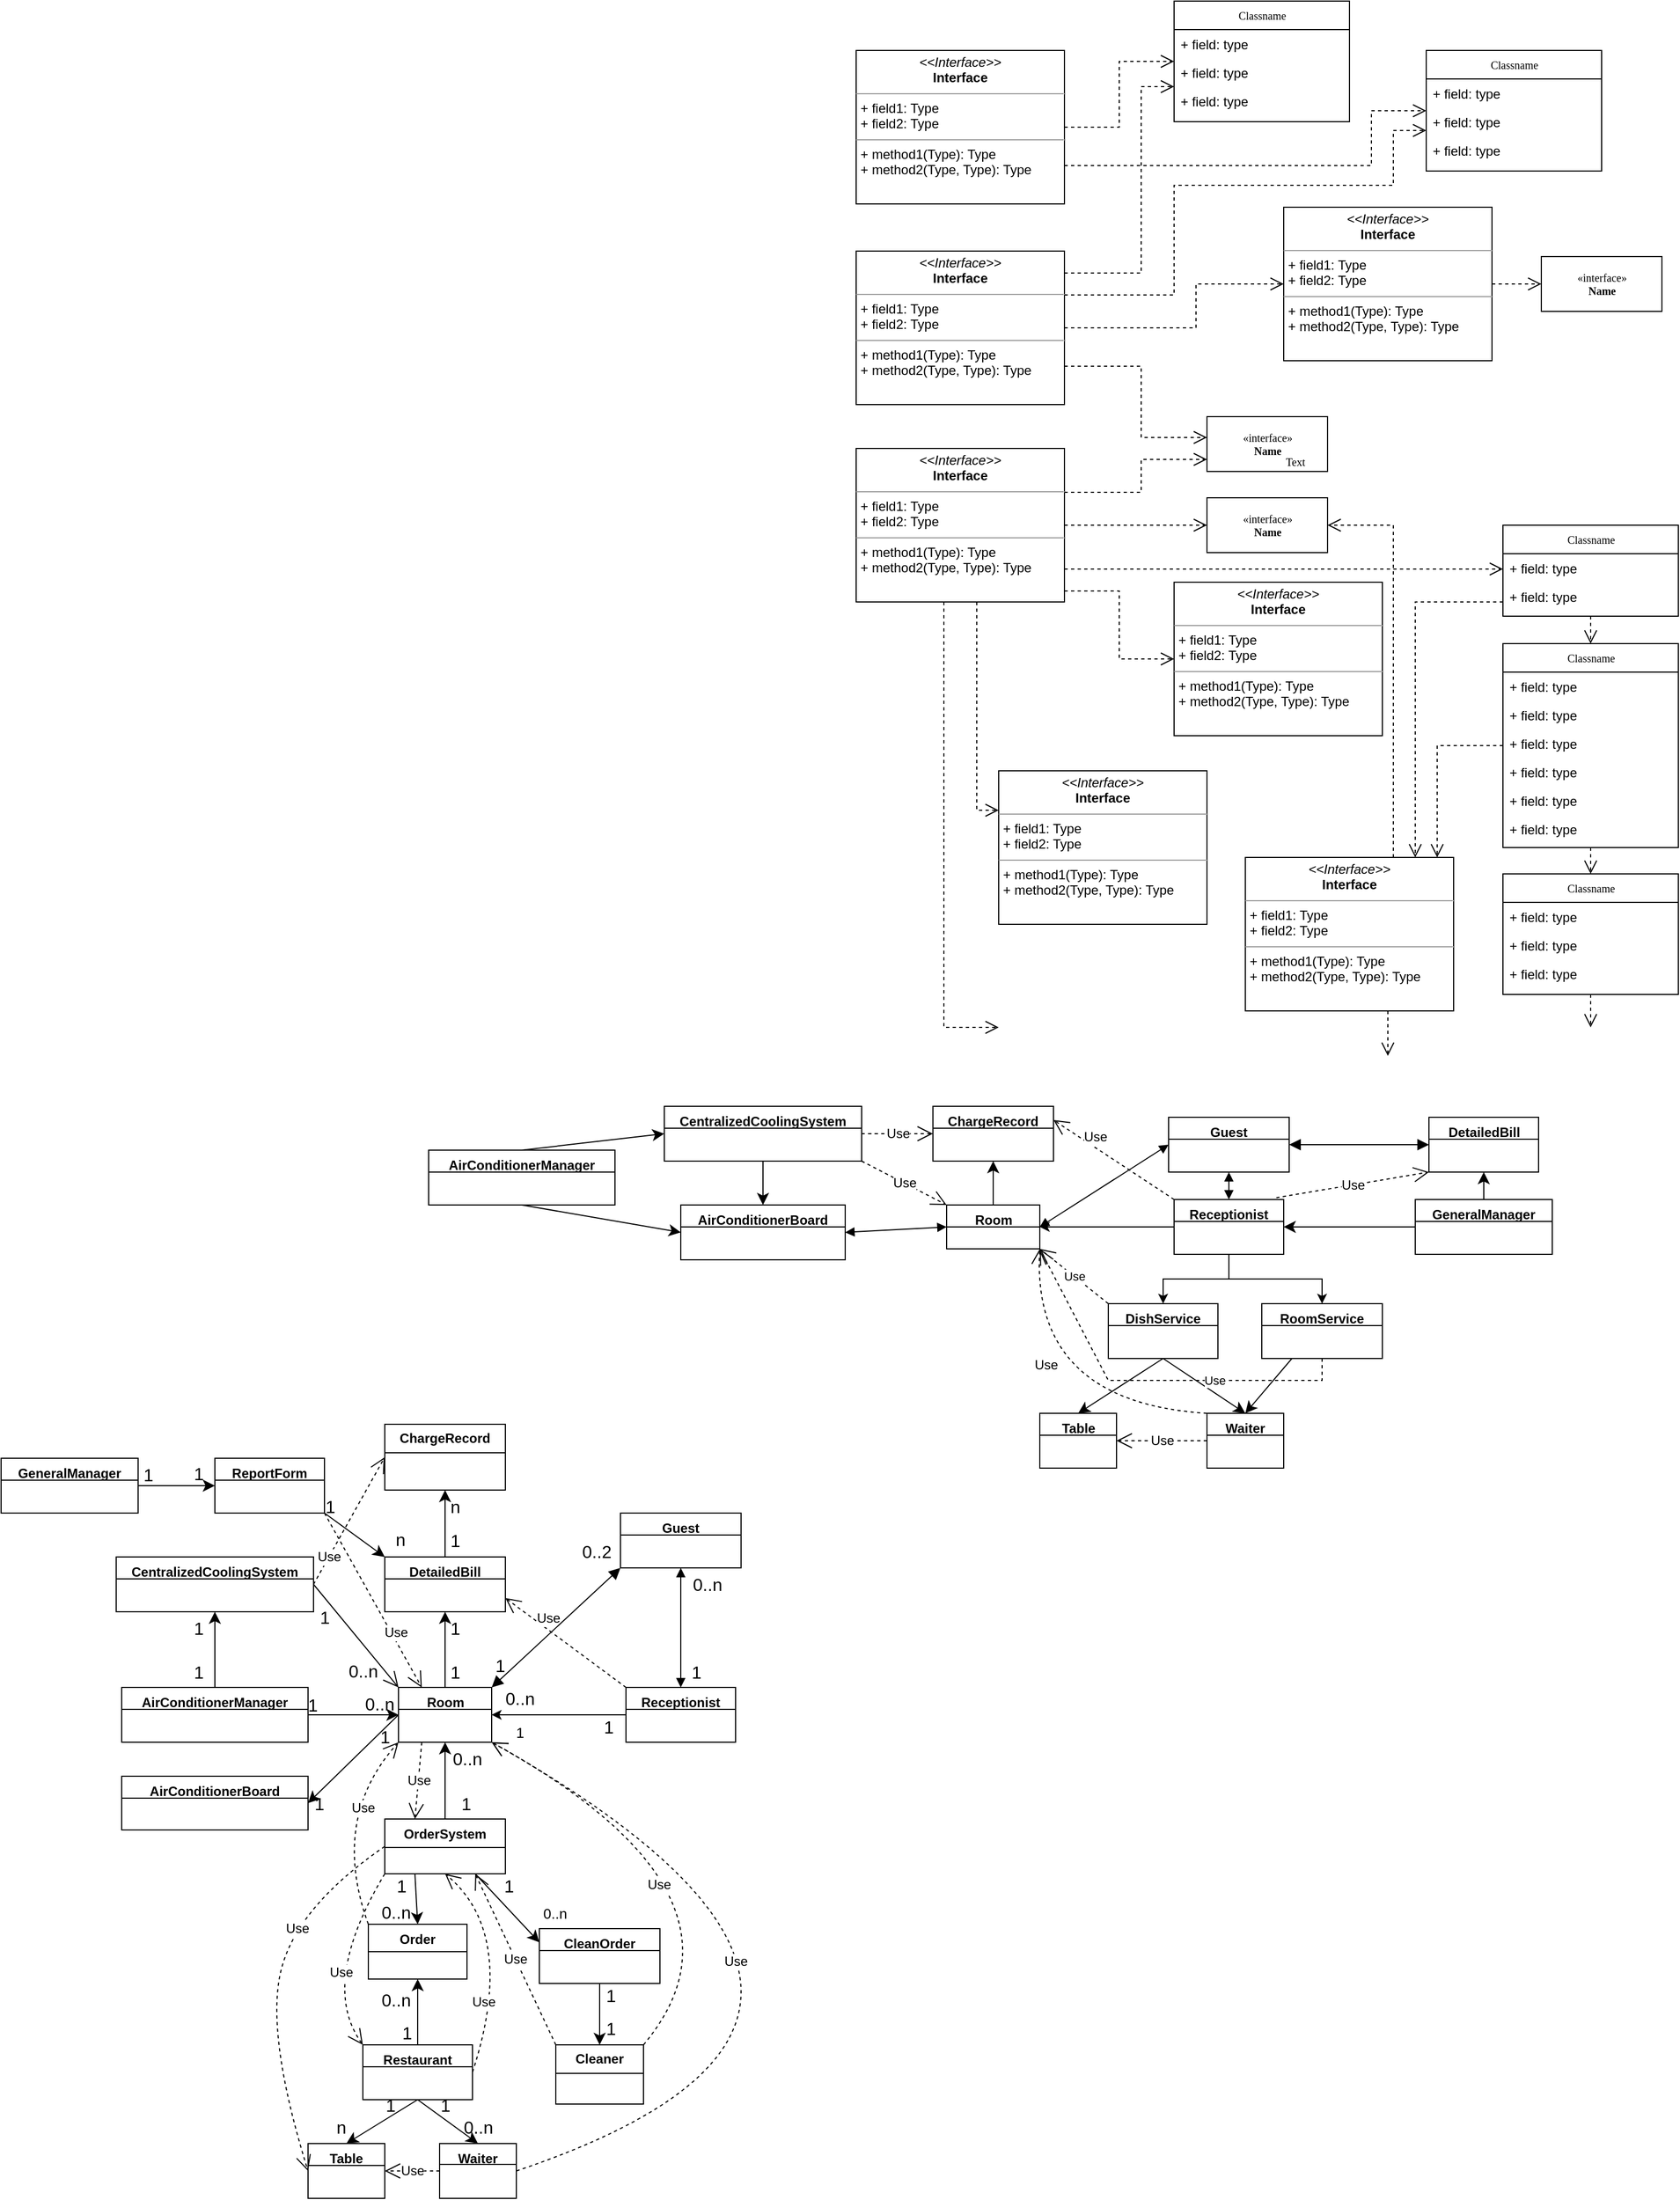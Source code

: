 <mxfile version="24.1.0" type="github">
  <diagram name="Page-1" id="c4acf3e9-155e-7222-9cf6-157b1a14988f">
    <mxGraphModel dx="1606" dy="448" grid="1" gridSize="10" guides="1" tooltips="1" connect="1" arrows="1" fold="1" page="1" pageScale="1" pageWidth="850" pageHeight="1100" background="none" math="0" shadow="0">
      <root>
        <mxCell id="0" />
        <mxCell id="1" parent="0" />
        <mxCell id="5d2195bd80daf111-38" style="edgeStyle=orthogonalEdgeStyle;rounded=0;html=1;dashed=1;labelBackgroundColor=none;startFill=0;endArrow=open;endFill=0;endSize=10;fontFamily=Verdana;fontSize=10;" parent="1" source="17acba5748e5396b-2" target="5d2195bd80daf111-9" edge="1">
          <mxGeometry relative="1" as="geometry">
            <Array as="points">
              <mxPoint x="590" y="721" />
            </Array>
          </mxGeometry>
        </mxCell>
        <mxCell id="5d2195bd80daf111-40" style="edgeStyle=orthogonalEdgeStyle;rounded=0;html=1;dashed=1;labelBackgroundColor=none;startFill=0;endArrow=open;endFill=0;endSize=10;fontFamily=Verdana;fontSize=10;" parent="1" source="17acba5748e5396b-2" target="5d2195bd80daf111-1" edge="1">
          <mxGeometry relative="1" as="geometry">
            <Array as="points" />
          </mxGeometry>
        </mxCell>
        <mxCell id="17acba5748e5396b-2" value="Classname" style="swimlane;html=1;fontStyle=0;childLayout=stackLayout;horizontal=1;startSize=26;fillColor=none;horizontalStack=0;resizeParent=1;resizeLast=0;collapsible=1;marginBottom=0;swimlaneFillColor=#ffffff;rounded=0;shadow=0;comic=0;labelBackgroundColor=none;strokeWidth=1;fontFamily=Verdana;fontSize=10;align=center;" parent="1" vertex="1">
          <mxGeometry x="650" y="628" width="160" height="186" as="geometry" />
        </mxCell>
        <mxCell id="17acba5748e5396b-3" value="+ field: type" style="text;html=1;strokeColor=none;fillColor=none;align=left;verticalAlign=top;spacingLeft=4;spacingRight=4;whiteSpace=wrap;overflow=hidden;rotatable=0;points=[[0,0.5],[1,0.5]];portConstraint=eastwest;" parent="17acba5748e5396b-2" vertex="1">
          <mxGeometry y="26" width="160" height="26" as="geometry" />
        </mxCell>
        <mxCell id="17acba5748e5396b-4" value="+ field: type" style="text;html=1;strokeColor=none;fillColor=none;align=left;verticalAlign=top;spacingLeft=4;spacingRight=4;whiteSpace=wrap;overflow=hidden;rotatable=0;points=[[0,0.5],[1,0.5]];portConstraint=eastwest;" parent="17acba5748e5396b-2" vertex="1">
          <mxGeometry y="52" width="160" height="26" as="geometry" />
        </mxCell>
        <mxCell id="17acba5748e5396b-6" value="+ field: type" style="text;html=1;strokeColor=none;fillColor=none;align=left;verticalAlign=top;spacingLeft=4;spacingRight=4;whiteSpace=wrap;overflow=hidden;rotatable=0;points=[[0,0.5],[1,0.5]];portConstraint=eastwest;" parent="17acba5748e5396b-2" vertex="1">
          <mxGeometry y="78" width="160" height="26" as="geometry" />
        </mxCell>
        <mxCell id="17acba5748e5396b-9" value="+ field: type" style="text;html=1;strokeColor=none;fillColor=none;align=left;verticalAlign=top;spacingLeft=4;spacingRight=4;whiteSpace=wrap;overflow=hidden;rotatable=0;points=[[0,0.5],[1,0.5]];portConstraint=eastwest;" parent="17acba5748e5396b-2" vertex="1">
          <mxGeometry y="104" width="160" height="26" as="geometry" />
        </mxCell>
        <mxCell id="17acba5748e5396b-10" value="+ field: type" style="text;html=1;strokeColor=none;fillColor=none;align=left;verticalAlign=top;spacingLeft=4;spacingRight=4;whiteSpace=wrap;overflow=hidden;rotatable=0;points=[[0,0.5],[1,0.5]];portConstraint=eastwest;" parent="17acba5748e5396b-2" vertex="1">
          <mxGeometry y="130" width="160" height="26" as="geometry" />
        </mxCell>
        <mxCell id="17acba5748e5396b-8" value="+ field: type" style="text;html=1;strokeColor=none;fillColor=none;align=left;verticalAlign=top;spacingLeft=4;spacingRight=4;whiteSpace=wrap;overflow=hidden;rotatable=0;points=[[0,0.5],[1,0.5]];portConstraint=eastwest;" parent="17acba5748e5396b-2" vertex="1">
          <mxGeometry y="156" width="160" height="26" as="geometry" />
        </mxCell>
        <mxCell id="17acba5748e5396b-20" value="Classname" style="swimlane;html=1;fontStyle=0;childLayout=stackLayout;horizontal=1;startSize=26;fillColor=none;horizontalStack=0;resizeParent=1;resizeLast=0;collapsible=1;marginBottom=0;swimlaneFillColor=#ffffff;rounded=0;shadow=0;comic=0;labelBackgroundColor=none;strokeWidth=1;fontFamily=Verdana;fontSize=10;align=center;" parent="1" vertex="1">
          <mxGeometry x="350" y="42" width="160" height="110" as="geometry">
            <mxRectangle x="350" y="42" width="90" height="30" as="alternateBounds" />
          </mxGeometry>
        </mxCell>
        <mxCell id="17acba5748e5396b-21" value="+ field: type" style="text;html=1;strokeColor=none;fillColor=none;align=left;verticalAlign=top;spacingLeft=4;spacingRight=4;whiteSpace=wrap;overflow=hidden;rotatable=0;points=[[0,0.5],[1,0.5]];portConstraint=eastwest;" parent="17acba5748e5396b-20" vertex="1">
          <mxGeometry y="26" width="160" height="26" as="geometry" />
        </mxCell>
        <mxCell id="17acba5748e5396b-24" value="+ field: type" style="text;html=1;strokeColor=none;fillColor=none;align=left;verticalAlign=top;spacingLeft=4;spacingRight=4;whiteSpace=wrap;overflow=hidden;rotatable=0;points=[[0,0.5],[1,0.5]];portConstraint=eastwest;" parent="17acba5748e5396b-20" vertex="1">
          <mxGeometry y="52" width="160" height="26" as="geometry" />
        </mxCell>
        <mxCell id="17acba5748e5396b-26" value="+ field: type" style="text;html=1;strokeColor=none;fillColor=none;align=left;verticalAlign=top;spacingLeft=4;spacingRight=4;whiteSpace=wrap;overflow=hidden;rotatable=0;points=[[0,0.5],[1,0.5]];portConstraint=eastwest;" parent="17acba5748e5396b-20" vertex="1">
          <mxGeometry y="78" width="160" height="26" as="geometry" />
        </mxCell>
        <mxCell id="17acba5748e5396b-30" value="Classname" style="swimlane;html=1;fontStyle=0;childLayout=stackLayout;horizontal=1;startSize=26;fillColor=none;horizontalStack=0;resizeParent=1;resizeLast=0;collapsible=1;marginBottom=0;swimlaneFillColor=#ffffff;rounded=0;shadow=0;comic=0;labelBackgroundColor=none;strokeWidth=1;fontFamily=Verdana;fontSize=10;align=center;" parent="1" vertex="1">
          <mxGeometry x="580" y="87" width="160" height="110" as="geometry" />
        </mxCell>
        <mxCell id="17acba5748e5396b-31" value="+ field: type" style="text;html=1;strokeColor=none;fillColor=none;align=left;verticalAlign=top;spacingLeft=4;spacingRight=4;whiteSpace=wrap;overflow=hidden;rotatable=0;points=[[0,0.5],[1,0.5]];portConstraint=eastwest;" parent="17acba5748e5396b-30" vertex="1">
          <mxGeometry y="26" width="160" height="26" as="geometry" />
        </mxCell>
        <mxCell id="17acba5748e5396b-32" value="+ field: type" style="text;html=1;strokeColor=none;fillColor=none;align=left;verticalAlign=top;spacingLeft=4;spacingRight=4;whiteSpace=wrap;overflow=hidden;rotatable=0;points=[[0,0.5],[1,0.5]];portConstraint=eastwest;" parent="17acba5748e5396b-30" vertex="1">
          <mxGeometry y="52" width="160" height="26" as="geometry" />
        </mxCell>
        <mxCell id="17acba5748e5396b-33" value="+ field: type" style="text;html=1;strokeColor=none;fillColor=none;align=left;verticalAlign=top;spacingLeft=4;spacingRight=4;whiteSpace=wrap;overflow=hidden;rotatable=0;points=[[0,0.5],[1,0.5]];portConstraint=eastwest;" parent="17acba5748e5396b-30" vertex="1">
          <mxGeometry y="78" width="160" height="26" as="geometry" />
        </mxCell>
        <mxCell id="5d2195bd80daf111-39" style="edgeStyle=orthogonalEdgeStyle;rounded=0;html=1;dashed=1;labelBackgroundColor=none;startFill=0;endArrow=open;endFill=0;endSize=10;fontFamily=Verdana;fontSize=10;" parent="1" source="5d2195bd80daf111-1" edge="1">
          <mxGeometry relative="1" as="geometry">
            <mxPoint x="730" y="978" as="targetPoint" />
          </mxGeometry>
        </mxCell>
        <mxCell id="5d2195bd80daf111-1" value="Classname" style="swimlane;html=1;fontStyle=0;childLayout=stackLayout;horizontal=1;startSize=26;fillColor=none;horizontalStack=0;resizeParent=1;resizeLast=0;collapsible=1;marginBottom=0;swimlaneFillColor=#ffffff;rounded=0;shadow=0;comic=0;labelBackgroundColor=none;strokeWidth=1;fontFamily=Verdana;fontSize=10;align=center;" parent="1" vertex="1">
          <mxGeometry x="650" y="838" width="160" height="110" as="geometry" />
        </mxCell>
        <mxCell id="5d2195bd80daf111-2" value="+ field: type" style="text;html=1;strokeColor=none;fillColor=none;align=left;verticalAlign=top;spacingLeft=4;spacingRight=4;whiteSpace=wrap;overflow=hidden;rotatable=0;points=[[0,0.5],[1,0.5]];portConstraint=eastwest;" parent="5d2195bd80daf111-1" vertex="1">
          <mxGeometry y="26" width="160" height="26" as="geometry" />
        </mxCell>
        <mxCell id="5d2195bd80daf111-3" value="+ field: type" style="text;html=1;strokeColor=none;fillColor=none;align=left;verticalAlign=top;spacingLeft=4;spacingRight=4;whiteSpace=wrap;overflow=hidden;rotatable=0;points=[[0,0.5],[1,0.5]];portConstraint=eastwest;" parent="5d2195bd80daf111-1" vertex="1">
          <mxGeometry y="52" width="160" height="26" as="geometry" />
        </mxCell>
        <mxCell id="5d2195bd80daf111-4" value="+ field: type" style="text;html=1;strokeColor=none;fillColor=none;align=left;verticalAlign=top;spacingLeft=4;spacingRight=4;whiteSpace=wrap;overflow=hidden;rotatable=0;points=[[0,0.5],[1,0.5]];portConstraint=eastwest;" parent="5d2195bd80daf111-1" vertex="1">
          <mxGeometry y="78" width="160" height="26" as="geometry" />
        </mxCell>
        <mxCell id="5d2195bd80daf111-41" style="edgeStyle=orthogonalEdgeStyle;rounded=0;html=1;dashed=1;labelBackgroundColor=none;startFill=0;endArrow=open;endFill=0;endSize=10;fontFamily=Verdana;fontSize=10;" parent="1" source="5d2195bd80daf111-5" target="17acba5748e5396b-2" edge="1">
          <mxGeometry relative="1" as="geometry">
            <Array as="points" />
          </mxGeometry>
        </mxCell>
        <mxCell id="5d2195bd80daf111-5" value="Classname" style="swimlane;html=1;fontStyle=0;childLayout=stackLayout;horizontal=1;startSize=26;fillColor=none;horizontalStack=0;resizeParent=1;resizeLast=0;collapsible=1;marginBottom=0;swimlaneFillColor=#ffffff;rounded=0;shadow=0;comic=0;labelBackgroundColor=none;strokeWidth=1;fontFamily=Verdana;fontSize=10;align=center;" parent="1" vertex="1">
          <mxGeometry x="650" y="520" width="160" height="83" as="geometry" />
        </mxCell>
        <mxCell id="5d2195bd80daf111-6" value="+ field: type" style="text;html=1;strokeColor=none;fillColor=none;align=left;verticalAlign=top;spacingLeft=4;spacingRight=4;whiteSpace=wrap;overflow=hidden;rotatable=0;points=[[0,0.5],[1,0.5]];portConstraint=eastwest;" parent="5d2195bd80daf111-5" vertex="1">
          <mxGeometry y="26" width="160" height="26" as="geometry" />
        </mxCell>
        <mxCell id="5d2195bd80daf111-7" value="+ field: type" style="text;html=1;strokeColor=none;fillColor=none;align=left;verticalAlign=top;spacingLeft=4;spacingRight=4;whiteSpace=wrap;overflow=hidden;rotatable=0;points=[[0,0.5],[1,0.5]];portConstraint=eastwest;" parent="5d2195bd80daf111-5" vertex="1">
          <mxGeometry y="52" width="160" height="26" as="geometry" />
        </mxCell>
        <mxCell id="5d2195bd80daf111-35" style="edgeStyle=orthogonalEdgeStyle;rounded=0;html=1;dashed=1;labelBackgroundColor=none;startFill=0;endArrow=open;endFill=0;endSize=10;fontFamily=Verdana;fontSize=10;" parent="1" source="5d2195bd80daf111-9" edge="1">
          <mxGeometry relative="1" as="geometry">
            <Array as="points">
              <mxPoint x="545" y="970" />
              <mxPoint x="545" y="970" />
            </Array>
            <mxPoint x="545" y="1004" as="targetPoint" />
          </mxGeometry>
        </mxCell>
        <mxCell id="5d2195bd80daf111-36" style="edgeStyle=orthogonalEdgeStyle;rounded=0;html=1;dashed=1;labelBackgroundColor=none;startFill=0;endArrow=open;endFill=0;endSize=10;fontFamily=Verdana;fontSize=10;" parent="1" source="5d2195bd80daf111-9" target="5d2195bd80daf111-13" edge="1">
          <mxGeometry relative="1" as="geometry">
            <Array as="points">
              <mxPoint x="550" y="520" />
            </Array>
          </mxGeometry>
        </mxCell>
        <mxCell id="5d2195bd80daf111-9" value="&lt;p style=&quot;margin:0px;margin-top:4px;text-align:center;&quot;&gt;&lt;i&gt;&amp;lt;&amp;lt;Interface&amp;gt;&amp;gt;&lt;/i&gt;&lt;br/&gt;&lt;b&gt;Interface&lt;/b&gt;&lt;/p&gt;&lt;hr size=&quot;1&quot;/&gt;&lt;p style=&quot;margin:0px;margin-left:4px;&quot;&gt;+ field1: Type&lt;br/&gt;+ field2: Type&lt;/p&gt;&lt;hr size=&quot;1&quot;/&gt;&lt;p style=&quot;margin:0px;margin-left:4px;&quot;&gt;+ method1(Type): Type&lt;br/&gt;+ method2(Type, Type): Type&lt;/p&gt;" style="verticalAlign=top;align=left;overflow=fill;fontSize=12;fontFamily=Helvetica;html=1;rounded=0;shadow=0;comic=0;labelBackgroundColor=none;strokeWidth=1" parent="1" vertex="1">
          <mxGeometry x="415" y="823" width="190" height="140" as="geometry" />
        </mxCell>
        <mxCell id="5d2195bd80daf111-10" value="&lt;p style=&quot;margin:0px;margin-top:4px;text-align:center;&quot;&gt;&lt;i&gt;&amp;lt;&amp;lt;Interface&amp;gt;&amp;gt;&lt;/i&gt;&lt;br/&gt;&lt;b&gt;Interface&lt;/b&gt;&lt;/p&gt;&lt;hr size=&quot;1&quot;/&gt;&lt;p style=&quot;margin:0px;margin-left:4px;&quot;&gt;+ field1: Type&lt;br/&gt;+ field2: Type&lt;/p&gt;&lt;hr size=&quot;1&quot;/&gt;&lt;p style=&quot;margin:0px;margin-left:4px;&quot;&gt;+ method1(Type): Type&lt;br/&gt;+ method2(Type, Type): Type&lt;/p&gt;" style="verticalAlign=top;align=left;overflow=fill;fontSize=12;fontFamily=Helvetica;html=1;rounded=0;shadow=0;comic=0;labelBackgroundColor=none;strokeWidth=1" parent="1" vertex="1">
          <mxGeometry x="350" y="572" width="190" height="140" as="geometry" />
        </mxCell>
        <mxCell id="5d2195bd80daf111-12" value="&lt;p style=&quot;margin:0px;margin-top:4px;text-align:center;&quot;&gt;&lt;i&gt;&amp;lt;&amp;lt;Interface&amp;gt;&amp;gt;&lt;/i&gt;&lt;br/&gt;&lt;b&gt;Interface&lt;/b&gt;&lt;/p&gt;&lt;hr size=&quot;1&quot;/&gt;&lt;p style=&quot;margin:0px;margin-left:4px;&quot;&gt;+ field1: Type&lt;br/&gt;+ field2: Type&lt;/p&gt;&lt;hr size=&quot;1&quot;/&gt;&lt;p style=&quot;margin:0px;margin-left:4px;&quot;&gt;+ method1(Type): Type&lt;br/&gt;+ method2(Type, Type): Type&lt;/p&gt;" style="verticalAlign=top;align=left;overflow=fill;fontSize=12;fontFamily=Helvetica;html=1;rounded=0;shadow=0;comic=0;labelBackgroundColor=none;strokeWidth=1" parent="1" vertex="1">
          <mxGeometry x="190" y="744" width="190" height="140" as="geometry" />
        </mxCell>
        <mxCell id="5d2195bd80daf111-13" value="&amp;laquo;interface&amp;raquo;&lt;br&gt;&lt;b&gt;Name&lt;/b&gt;" style="html=1;rounded=0;shadow=0;comic=0;labelBackgroundColor=none;strokeWidth=1;fontFamily=Verdana;fontSize=10;align=center;" parent="1" vertex="1">
          <mxGeometry x="380" y="495" width="110" height="50" as="geometry" />
        </mxCell>
        <mxCell id="5d2195bd80daf111-14" value="&amp;laquo;interface&amp;raquo;&lt;br&gt;&lt;b&gt;Name&lt;/b&gt;" style="html=1;rounded=0;shadow=0;comic=0;labelBackgroundColor=none;strokeWidth=1;fontFamily=Verdana;fontSize=10;align=center;" parent="1" vertex="1">
          <mxGeometry x="380" y="421" width="110" height="50" as="geometry" />
        </mxCell>
        <mxCell id="5d2195bd80daf111-26" style="edgeStyle=orthogonalEdgeStyle;rounded=0;html=1;dashed=1;labelBackgroundColor=none;startFill=0;endArrow=open;endFill=0;endSize=10;fontFamily=Verdana;fontSize=10;" parent="1" source="5d2195bd80daf111-15" target="5d2195bd80daf111-17" edge="1">
          <mxGeometry relative="1" as="geometry">
            <Array as="points" />
          </mxGeometry>
        </mxCell>
        <mxCell id="5d2195bd80daf111-15" value="&lt;p style=&quot;margin:0px;margin-top:4px;text-align:center;&quot;&gt;&lt;i&gt;&amp;lt;&amp;lt;Interface&amp;gt;&amp;gt;&lt;/i&gt;&lt;br/&gt;&lt;b&gt;Interface&lt;/b&gt;&lt;/p&gt;&lt;hr size=&quot;1&quot;/&gt;&lt;p style=&quot;margin:0px;margin-left:4px;&quot;&gt;+ field1: Type&lt;br/&gt;+ field2: Type&lt;/p&gt;&lt;hr size=&quot;1&quot;/&gt;&lt;p style=&quot;margin:0px;margin-left:4px;&quot;&gt;+ method1(Type): Type&lt;br/&gt;+ method2(Type, Type): Type&lt;/p&gt;" style="verticalAlign=top;align=left;overflow=fill;fontSize=12;fontFamily=Helvetica;html=1;rounded=0;shadow=0;comic=0;labelBackgroundColor=none;strokeWidth=1" parent="1" vertex="1">
          <mxGeometry x="450" y="230" width="190" height="140" as="geometry" />
        </mxCell>
        <mxCell id="5d2195bd80daf111-16" value="Text" style="text;html=1;resizable=0;points=[];autosize=1;align=left;verticalAlign=top;spacingTop=-4;fontSize=10;fontFamily=Verdana;fontColor=#000000;" parent="1" vertex="1">
          <mxGeometry x="450" y="454" width="40" height="10" as="geometry" />
        </mxCell>
        <mxCell id="5d2195bd80daf111-17" value="&amp;laquo;interface&amp;raquo;&lt;br&gt;&lt;b&gt;Name&lt;/b&gt;" style="html=1;rounded=0;shadow=0;comic=0;labelBackgroundColor=none;strokeWidth=1;fontFamily=Verdana;fontSize=10;align=center;" parent="1" vertex="1">
          <mxGeometry x="685" y="275" width="110" height="50" as="geometry" />
        </mxCell>
        <mxCell id="5d2195bd80daf111-21" style="edgeStyle=orthogonalEdgeStyle;rounded=0;html=1;labelBackgroundColor=none;startFill=0;endArrow=open;endFill=0;endSize=10;fontFamily=Verdana;fontSize=10;dashed=1;" parent="1" source="5d2195bd80daf111-18" target="17acba5748e5396b-20" edge="1">
          <mxGeometry relative="1" as="geometry" />
        </mxCell>
        <mxCell id="5d2195bd80daf111-22" style="edgeStyle=orthogonalEdgeStyle;rounded=0;html=1;exitX=1;exitY=0.75;dashed=1;labelBackgroundColor=none;startFill=0;endArrow=open;endFill=0;endSize=10;fontFamily=Verdana;fontSize=10;" parent="1" source="5d2195bd80daf111-18" target="17acba5748e5396b-30" edge="1">
          <mxGeometry relative="1" as="geometry">
            <Array as="points">
              <mxPoint x="530" y="192" />
              <mxPoint x="530" y="142" />
            </Array>
          </mxGeometry>
        </mxCell>
        <mxCell id="5d2195bd80daf111-18" value="&lt;p style=&quot;margin:0px;margin-top:4px;text-align:center;&quot;&gt;&lt;i&gt;&amp;lt;&amp;lt;Interface&amp;gt;&amp;gt;&lt;/i&gt;&lt;br/&gt;&lt;b&gt;Interface&lt;/b&gt;&lt;/p&gt;&lt;hr size=&quot;1&quot;/&gt;&lt;p style=&quot;margin:0px;margin-left:4px;&quot;&gt;+ field1: Type&lt;br/&gt;+ field2: Type&lt;/p&gt;&lt;hr size=&quot;1&quot;/&gt;&lt;p style=&quot;margin:0px;margin-left:4px;&quot;&gt;+ method1(Type): Type&lt;br/&gt;+ method2(Type, Type): Type&lt;/p&gt;" style="verticalAlign=top;align=left;overflow=fill;fontSize=12;fontFamily=Helvetica;html=1;rounded=0;shadow=0;comic=0;labelBackgroundColor=none;strokeWidth=1" parent="1" vertex="1">
          <mxGeometry x="60" y="87" width="190" height="140" as="geometry" />
        </mxCell>
        <mxCell id="5d2195bd80daf111-23" style="edgeStyle=orthogonalEdgeStyle;rounded=0;html=1;dashed=1;labelBackgroundColor=none;startFill=0;endArrow=open;endFill=0;endSize=10;fontFamily=Verdana;fontSize=10;" parent="1" source="5d2195bd80daf111-19" target="17acba5748e5396b-20" edge="1">
          <mxGeometry relative="1" as="geometry">
            <Array as="points">
              <mxPoint x="320" y="290" />
              <mxPoint x="320" y="120" />
            </Array>
          </mxGeometry>
        </mxCell>
        <mxCell id="5d2195bd80daf111-24" style="edgeStyle=orthogonalEdgeStyle;rounded=0;html=1;dashed=1;labelBackgroundColor=none;startFill=0;endArrow=open;endFill=0;endSize=10;fontFamily=Verdana;fontSize=10;" parent="1" source="5d2195bd80daf111-19" target="17acba5748e5396b-30" edge="1">
          <mxGeometry relative="1" as="geometry">
            <Array as="points">
              <mxPoint x="350" y="310" />
              <mxPoint x="350" y="210" />
              <mxPoint x="550" y="210" />
              <mxPoint x="550" y="160" />
            </Array>
          </mxGeometry>
        </mxCell>
        <mxCell id="5d2195bd80daf111-25" style="edgeStyle=orthogonalEdgeStyle;rounded=0;html=1;dashed=1;labelBackgroundColor=none;startFill=0;endArrow=open;endFill=0;endSize=10;fontFamily=Verdana;fontSize=10;" parent="1" source="5d2195bd80daf111-19" target="5d2195bd80daf111-15" edge="1">
          <mxGeometry relative="1" as="geometry">
            <Array as="points">
              <mxPoint x="370" y="340" />
              <mxPoint x="370" y="300" />
            </Array>
          </mxGeometry>
        </mxCell>
        <mxCell id="5d2195bd80daf111-27" style="edgeStyle=orthogonalEdgeStyle;rounded=0;html=1;exitX=1;exitY=0.75;dashed=1;labelBackgroundColor=none;startFill=0;endArrow=open;endFill=0;endSize=10;fontFamily=Verdana;fontSize=10;" parent="1" source="5d2195bd80daf111-19" target="5d2195bd80daf111-14" edge="1">
          <mxGeometry relative="1" as="geometry">
            <Array as="points">
              <mxPoint x="320" y="375" />
              <mxPoint x="320" y="440" />
            </Array>
          </mxGeometry>
        </mxCell>
        <mxCell id="5d2195bd80daf111-19" value="&lt;p style=&quot;margin:0px;margin-top:4px;text-align:center;&quot;&gt;&lt;i&gt;&amp;lt;&amp;lt;Interface&amp;gt;&amp;gt;&lt;/i&gt;&lt;br/&gt;&lt;b&gt;Interface&lt;/b&gt;&lt;/p&gt;&lt;hr size=&quot;1&quot;/&gt;&lt;p style=&quot;margin:0px;margin-left:4px;&quot;&gt;+ field1: Type&lt;br/&gt;+ field2: Type&lt;/p&gt;&lt;hr size=&quot;1&quot;/&gt;&lt;p style=&quot;margin:0px;margin-left:4px;&quot;&gt;+ method1(Type): Type&lt;br/&gt;+ method2(Type, Type): Type&lt;/p&gt;" style="verticalAlign=top;align=left;overflow=fill;fontSize=12;fontFamily=Helvetica;html=1;rounded=0;shadow=0;comic=0;labelBackgroundColor=none;strokeWidth=1" parent="1" vertex="1">
          <mxGeometry x="60" y="270" width="190" height="140" as="geometry" />
        </mxCell>
        <mxCell id="5d2195bd80daf111-28" style="edgeStyle=orthogonalEdgeStyle;rounded=0;html=1;dashed=1;labelBackgroundColor=none;startFill=0;endArrow=open;endFill=0;endSize=10;fontFamily=Verdana;fontSize=10;" parent="1" source="5d2195bd80daf111-20" target="5d2195bd80daf111-14" edge="1">
          <mxGeometry relative="1" as="geometry">
            <Array as="points">
              <mxPoint x="320" y="490" />
              <mxPoint x="320" y="460" />
            </Array>
          </mxGeometry>
        </mxCell>
        <mxCell id="5d2195bd80daf111-29" style="edgeStyle=orthogonalEdgeStyle;rounded=0;html=1;dashed=1;labelBackgroundColor=none;startFill=0;endArrow=open;endFill=0;endSize=10;fontFamily=Verdana;fontSize=10;" parent="1" source="5d2195bd80daf111-20" target="5d2195bd80daf111-13" edge="1">
          <mxGeometry relative="1" as="geometry" />
        </mxCell>
        <mxCell id="5d2195bd80daf111-30" style="edgeStyle=orthogonalEdgeStyle;rounded=0;html=1;dashed=1;labelBackgroundColor=none;startFill=0;endArrow=open;endFill=0;endSize=10;fontFamily=Verdana;fontSize=10;" parent="1" source="5d2195bd80daf111-20" target="5d2195bd80daf111-10" edge="1">
          <mxGeometry relative="1" as="geometry">
            <Array as="points">
              <mxPoint x="300" y="580" />
              <mxPoint x="300" y="642" />
            </Array>
          </mxGeometry>
        </mxCell>
        <mxCell id="5d2195bd80daf111-31" style="edgeStyle=orthogonalEdgeStyle;rounded=0;html=1;dashed=1;labelBackgroundColor=none;startFill=0;endArrow=open;endFill=0;endSize=10;fontFamily=Verdana;fontSize=10;" parent="1" source="5d2195bd80daf111-20" target="5d2195bd80daf111-5" edge="1">
          <mxGeometry relative="1" as="geometry">
            <Array as="points">
              <mxPoint x="350" y="560" />
              <mxPoint x="350" y="560" />
            </Array>
          </mxGeometry>
        </mxCell>
        <mxCell id="5d2195bd80daf111-32" style="edgeStyle=orthogonalEdgeStyle;rounded=0;html=1;dashed=1;labelBackgroundColor=none;startFill=0;endArrow=open;endFill=0;endSize=10;fontFamily=Verdana;fontSize=10;" parent="1" source="5d2195bd80daf111-20" target="5d2195bd80daf111-12" edge="1">
          <mxGeometry relative="1" as="geometry">
            <Array as="points">
              <mxPoint x="170" y="780" />
            </Array>
          </mxGeometry>
        </mxCell>
        <mxCell id="5d2195bd80daf111-33" style="edgeStyle=orthogonalEdgeStyle;rounded=0;html=1;dashed=1;labelBackgroundColor=none;startFill=0;endArrow=open;endFill=0;endSize=10;fontFamily=Verdana;fontSize=10;" parent="1" source="5d2195bd80daf111-20" edge="1">
          <mxGeometry relative="1" as="geometry">
            <Array as="points">
              <mxPoint x="140" y="978" />
            </Array>
            <mxPoint x="190" y="978" as="targetPoint" />
          </mxGeometry>
        </mxCell>
        <mxCell id="5d2195bd80daf111-20" value="&lt;p style=&quot;margin:0px;margin-top:4px;text-align:center;&quot;&gt;&lt;i&gt;&amp;lt;&amp;lt;Interface&amp;gt;&amp;gt;&lt;/i&gt;&lt;br/&gt;&lt;b&gt;Interface&lt;/b&gt;&lt;/p&gt;&lt;hr size=&quot;1&quot;/&gt;&lt;p style=&quot;margin:0px;margin-left:4px;&quot;&gt;+ field1: Type&lt;br/&gt;+ field2: Type&lt;/p&gt;&lt;hr size=&quot;1&quot;/&gt;&lt;p style=&quot;margin:0px;margin-left:4px;&quot;&gt;+ method1(Type): Type&lt;br/&gt;+ method2(Type, Type): Type&lt;/p&gt;" style="verticalAlign=top;align=left;overflow=fill;fontSize=12;fontFamily=Helvetica;html=1;rounded=0;shadow=0;comic=0;labelBackgroundColor=none;strokeWidth=1" parent="1" vertex="1">
          <mxGeometry x="60" y="450" width="190" height="140" as="geometry" />
        </mxCell>
        <mxCell id="5d2195bd80daf111-37" style="edgeStyle=orthogonalEdgeStyle;rounded=0;html=1;dashed=1;labelBackgroundColor=none;startFill=0;endArrow=open;endFill=0;endSize=10;fontFamily=Verdana;fontSize=10;" parent="1" source="5d2195bd80daf111-5" target="5d2195bd80daf111-9" edge="1">
          <mxGeometry relative="1" as="geometry">
            <Array as="points">
              <mxPoint x="570" y="590" />
            </Array>
          </mxGeometry>
        </mxCell>
        <mxCell id="kBvUMO1myIpXZDVRDhBP-43" style="edgeStyle=none;curved=1;rounded=0;orthogonalLoop=1;jettySize=auto;html=1;exitX=0.5;exitY=0;exitDx=0;exitDy=0;entryX=0.5;entryY=1;entryDx=0;entryDy=0;fontSize=12;startSize=8;endSize=8;" edge="1" parent="1" source="ovCgWOyp7A_OeABXdFbz-1" target="ovCgWOyp7A_OeABXdFbz-30">
          <mxGeometry relative="1" as="geometry" />
        </mxCell>
        <mxCell id="ovCgWOyp7A_OeABXdFbz-1" value="Room" style="swimlane;fontStyle=1;align=center;verticalAlign=top;childLayout=stackLayout;horizontal=1;startSize=20;horizontalStack=0;resizeParent=1;resizeParentMax=0;resizeLast=0;collapsible=1;marginBottom=0;whiteSpace=wrap;html=1;" parent="1" vertex="1" collapsed="1">
          <mxGeometry x="142.5" y="1140" width="85" height="40" as="geometry">
            <mxRectangle x="130" y="1110" width="160" height="86" as="alternateBounds" />
          </mxGeometry>
        </mxCell>
        <mxCell id="ovCgWOyp7A_OeABXdFbz-2" value="+ field: type" style="text;strokeColor=none;fillColor=none;align=left;verticalAlign=top;spacingLeft=4;spacingRight=4;overflow=hidden;rotatable=0;points=[[0,0.5],[1,0.5]];portConstraint=eastwest;whiteSpace=wrap;html=1;" parent="ovCgWOyp7A_OeABXdFbz-1" vertex="1">
          <mxGeometry y="26" width="160" height="26" as="geometry" />
        </mxCell>
        <mxCell id="ovCgWOyp7A_OeABXdFbz-3" value="" style="line;strokeWidth=1;fillColor=none;align=left;verticalAlign=middle;spacingTop=-1;spacingLeft=3;spacingRight=3;rotatable=0;labelPosition=right;points=[];portConstraint=eastwest;strokeColor=inherit;" parent="ovCgWOyp7A_OeABXdFbz-1" vertex="1">
          <mxGeometry y="52" width="160" height="8" as="geometry" />
        </mxCell>
        <mxCell id="ovCgWOyp7A_OeABXdFbz-4" value="+ method(type): type" style="text;strokeColor=none;fillColor=none;align=left;verticalAlign=top;spacingLeft=4;spacingRight=4;overflow=hidden;rotatable=0;points=[[0,0.5],[1,0.5]];portConstraint=eastwest;whiteSpace=wrap;html=1;" parent="ovCgWOyp7A_OeABXdFbz-1" vertex="1">
          <mxGeometry y="60" width="160" height="26" as="geometry" />
        </mxCell>
        <mxCell id="kBvUMO1myIpXZDVRDhBP-13" style="edgeStyle=none;curved=1;rounded=0;orthogonalLoop=1;jettySize=auto;html=1;exitX=0.5;exitY=1;exitDx=0;exitDy=0;entryX=0;entryY=0.5;entryDx=0;entryDy=0;fontSize=12;startSize=8;endSize=8;" edge="1" parent="1" source="ovCgWOyp7A_OeABXdFbz-22" target="ovCgWOyp7A_OeABXdFbz-43">
          <mxGeometry relative="1" as="geometry" />
        </mxCell>
        <mxCell id="kBvUMO1myIpXZDVRDhBP-14" style="edgeStyle=none;curved=1;rounded=0;orthogonalLoop=1;jettySize=auto;html=1;exitX=0.5;exitY=0;exitDx=0;exitDy=0;entryX=0;entryY=0.5;entryDx=0;entryDy=0;fontSize=12;startSize=8;endSize=8;" edge="1" parent="1" source="ovCgWOyp7A_OeABXdFbz-22" target="ovCgWOyp7A_OeABXdFbz-47">
          <mxGeometry relative="1" as="geometry" />
        </mxCell>
        <mxCell id="ovCgWOyp7A_OeABXdFbz-22" value="AirConditionerManager" style="swimlane;fontStyle=1;align=center;verticalAlign=top;childLayout=stackLayout;horizontal=1;startSize=20;horizontalStack=0;resizeParent=1;resizeParentMax=0;resizeLast=0;collapsible=1;marginBottom=0;whiteSpace=wrap;html=1;" parent="1" vertex="1" collapsed="1">
          <mxGeometry x="-330" y="1090" width="170" height="50" as="geometry">
            <mxRectangle x="120" y="1070" width="160" height="90" as="alternateBounds" />
          </mxGeometry>
        </mxCell>
        <mxCell id="ovCgWOyp7A_OeABXdFbz-23" value="+ field: type" style="text;strokeColor=none;fillColor=none;align=left;verticalAlign=top;spacingLeft=4;spacingRight=4;overflow=hidden;rotatable=0;points=[[0,0.5],[1,0.5]];portConstraint=eastwest;whiteSpace=wrap;html=1;" parent="ovCgWOyp7A_OeABXdFbz-22" vertex="1">
          <mxGeometry y="30" width="160" height="26" as="geometry" />
        </mxCell>
        <mxCell id="ovCgWOyp7A_OeABXdFbz-24" value="" style="line;strokeWidth=1;fillColor=none;align=left;verticalAlign=middle;spacingTop=-1;spacingLeft=3;spacingRight=3;rotatable=0;labelPosition=right;points=[];portConstraint=eastwest;strokeColor=inherit;" parent="ovCgWOyp7A_OeABXdFbz-22" vertex="1">
          <mxGeometry y="56" width="160" height="8" as="geometry" />
        </mxCell>
        <mxCell id="ovCgWOyp7A_OeABXdFbz-25" value="+ method(type): type" style="text;strokeColor=none;fillColor=none;align=left;verticalAlign=top;spacingLeft=4;spacingRight=4;overflow=hidden;rotatable=0;points=[[0,0.5],[1,0.5]];portConstraint=eastwest;whiteSpace=wrap;html=1;" parent="ovCgWOyp7A_OeABXdFbz-22" vertex="1">
          <mxGeometry y="64" width="160" height="26" as="geometry" />
        </mxCell>
        <mxCell id="ovCgWOyp7A_OeABXdFbz-26" value="Guest" style="swimlane;fontStyle=1;align=center;verticalAlign=top;childLayout=stackLayout;horizontal=1;startSize=20;horizontalStack=0;resizeParent=1;resizeParentMax=0;resizeLast=0;collapsible=1;marginBottom=0;whiteSpace=wrap;html=1;" parent="1" vertex="1" collapsed="1">
          <mxGeometry x="345" y="1060" width="110" height="50" as="geometry">
            <mxRectangle x="220" y="1160" width="160" height="86" as="alternateBounds" />
          </mxGeometry>
        </mxCell>
        <mxCell id="ovCgWOyp7A_OeABXdFbz-27" value="+ field: type" style="text;strokeColor=none;fillColor=none;align=left;verticalAlign=top;spacingLeft=4;spacingRight=4;overflow=hidden;rotatable=0;points=[[0,0.5],[1,0.5]];portConstraint=eastwest;whiteSpace=wrap;html=1;" parent="ovCgWOyp7A_OeABXdFbz-26" vertex="1">
          <mxGeometry y="26" width="160" height="26" as="geometry" />
        </mxCell>
        <mxCell id="ovCgWOyp7A_OeABXdFbz-28" value="" style="line;strokeWidth=1;fillColor=none;align=left;verticalAlign=middle;spacingTop=-1;spacingLeft=3;spacingRight=3;rotatable=0;labelPosition=right;points=[];portConstraint=eastwest;strokeColor=inherit;" parent="ovCgWOyp7A_OeABXdFbz-26" vertex="1">
          <mxGeometry y="52" width="160" height="8" as="geometry" />
        </mxCell>
        <mxCell id="ovCgWOyp7A_OeABXdFbz-29" value="+ method(type): type" style="text;strokeColor=none;fillColor=none;align=left;verticalAlign=top;spacingLeft=4;spacingRight=4;overflow=hidden;rotatable=0;points=[[0,0.5],[1,0.5]];portConstraint=eastwest;whiteSpace=wrap;html=1;" parent="ovCgWOyp7A_OeABXdFbz-26" vertex="1">
          <mxGeometry y="60" width="160" height="26" as="geometry" />
        </mxCell>
        <mxCell id="ovCgWOyp7A_OeABXdFbz-30" value="ChargeRecord" style="swimlane;fontStyle=1;align=center;verticalAlign=top;childLayout=stackLayout;horizontal=1;startSize=20;horizontalStack=0;resizeParent=1;resizeParentMax=0;resizeLast=0;collapsible=1;marginBottom=0;whiteSpace=wrap;html=1;" parent="1" vertex="1" collapsed="1">
          <mxGeometry x="130" y="1050" width="110" height="50" as="geometry">
            <mxRectangle x="100" y="1260" width="160" height="86" as="alternateBounds" />
          </mxGeometry>
        </mxCell>
        <mxCell id="ovCgWOyp7A_OeABXdFbz-31" value="+ field: type" style="text;strokeColor=none;fillColor=none;align=left;verticalAlign=top;spacingLeft=4;spacingRight=4;overflow=hidden;rotatable=0;points=[[0,0.5],[1,0.5]];portConstraint=eastwest;whiteSpace=wrap;html=1;" parent="ovCgWOyp7A_OeABXdFbz-30" vertex="1">
          <mxGeometry y="26" width="160" height="26" as="geometry" />
        </mxCell>
        <mxCell id="ovCgWOyp7A_OeABXdFbz-32" value="" style="line;strokeWidth=1;fillColor=none;align=left;verticalAlign=middle;spacingTop=-1;spacingLeft=3;spacingRight=3;rotatable=0;labelPosition=right;points=[];portConstraint=eastwest;strokeColor=inherit;" parent="ovCgWOyp7A_OeABXdFbz-30" vertex="1">
          <mxGeometry y="52" width="160" height="8" as="geometry" />
        </mxCell>
        <mxCell id="ovCgWOyp7A_OeABXdFbz-33" value="+ method(type): type" style="text;strokeColor=none;fillColor=none;align=left;verticalAlign=top;spacingLeft=4;spacingRight=4;overflow=hidden;rotatable=0;points=[[0,0.5],[1,0.5]];portConstraint=eastwest;whiteSpace=wrap;html=1;" parent="ovCgWOyp7A_OeABXdFbz-30" vertex="1">
          <mxGeometry y="60" width="160" height="26" as="geometry" />
        </mxCell>
        <mxCell id="ovCgWOyp7A_OeABXdFbz-69" style="edgeStyle=orthogonalEdgeStyle;rounded=0;orthogonalLoop=1;jettySize=auto;html=1;exitX=0;exitY=0.5;exitDx=0;exitDy=0;entryX=1;entryY=0.5;entryDx=0;entryDy=0;" parent="1" source="ovCgWOyp7A_OeABXdFbz-34" target="ovCgWOyp7A_OeABXdFbz-1" edge="1">
          <mxGeometry relative="1" as="geometry" />
        </mxCell>
        <mxCell id="ovCgWOyp7A_OeABXdFbz-81" style="edgeStyle=orthogonalEdgeStyle;rounded=0;orthogonalLoop=1;jettySize=auto;html=1;exitX=0.5;exitY=1;exitDx=0;exitDy=0;entryX=0.5;entryY=0;entryDx=0;entryDy=0;" parent="1" source="ovCgWOyp7A_OeABXdFbz-34" target="ovCgWOyp7A_OeABXdFbz-71" edge="1">
          <mxGeometry relative="1" as="geometry" />
        </mxCell>
        <mxCell id="ovCgWOyp7A_OeABXdFbz-82" style="edgeStyle=orthogonalEdgeStyle;rounded=0;orthogonalLoop=1;jettySize=auto;html=1;exitX=0.5;exitY=1;exitDx=0;exitDy=0;entryX=0.5;entryY=0;entryDx=0;entryDy=0;" parent="1" source="ovCgWOyp7A_OeABXdFbz-34" target="ovCgWOyp7A_OeABXdFbz-83" edge="1">
          <mxGeometry relative="1" as="geometry">
            <mxPoint x="500" y="1230" as="targetPoint" />
          </mxGeometry>
        </mxCell>
        <mxCell id="ovCgWOyp7A_OeABXdFbz-34" value="Receptionist" style="swimlane;fontStyle=1;align=center;verticalAlign=top;childLayout=stackLayout;horizontal=1;startSize=20;horizontalStack=0;resizeParent=1;resizeParentMax=0;resizeLast=0;collapsible=1;marginBottom=0;whiteSpace=wrap;html=1;" parent="1" vertex="1" collapsed="1">
          <mxGeometry x="350" y="1135" width="100" height="50" as="geometry">
            <mxRectangle x="280" y="1230" width="160" height="86" as="alternateBounds" />
          </mxGeometry>
        </mxCell>
        <mxCell id="ovCgWOyp7A_OeABXdFbz-35" value="+ field: type" style="text;strokeColor=none;fillColor=none;align=left;verticalAlign=top;spacingLeft=4;spacingRight=4;overflow=hidden;rotatable=0;points=[[0,0.5],[1,0.5]];portConstraint=eastwest;whiteSpace=wrap;html=1;" parent="ovCgWOyp7A_OeABXdFbz-34" vertex="1">
          <mxGeometry y="26" width="160" height="26" as="geometry" />
        </mxCell>
        <mxCell id="ovCgWOyp7A_OeABXdFbz-36" value="" style="line;strokeWidth=1;fillColor=none;align=left;verticalAlign=middle;spacingTop=-1;spacingLeft=3;spacingRight=3;rotatable=0;labelPosition=right;points=[];portConstraint=eastwest;strokeColor=inherit;" parent="ovCgWOyp7A_OeABXdFbz-34" vertex="1">
          <mxGeometry y="52" width="160" height="8" as="geometry" />
        </mxCell>
        <mxCell id="ovCgWOyp7A_OeABXdFbz-37" value="+ method(type): type" style="text;strokeColor=none;fillColor=none;align=left;verticalAlign=top;spacingLeft=4;spacingRight=4;overflow=hidden;rotatable=0;points=[[0,0.5],[1,0.5]];portConstraint=eastwest;whiteSpace=wrap;html=1;" parent="ovCgWOyp7A_OeABXdFbz-34" vertex="1">
          <mxGeometry y="60" width="160" height="26" as="geometry" />
        </mxCell>
        <mxCell id="kBvUMO1myIpXZDVRDhBP-39" style="edgeStyle=none;curved=1;rounded=0;orthogonalLoop=1;jettySize=auto;html=1;exitX=0.5;exitY=0;exitDx=0;exitDy=0;entryX=0.5;entryY=1;entryDx=0;entryDy=0;fontSize=12;startSize=8;endSize=8;" edge="1" parent="1" source="ovCgWOyp7A_OeABXdFbz-39" target="kBvUMO1myIpXZDVRDhBP-34">
          <mxGeometry relative="1" as="geometry" />
        </mxCell>
        <mxCell id="kBvUMO1myIpXZDVRDhBP-40" style="edgeStyle=none;curved=1;rounded=0;orthogonalLoop=1;jettySize=auto;html=1;exitX=0;exitY=0.5;exitDx=0;exitDy=0;fontSize=12;startSize=8;endSize=8;" edge="1" parent="1" source="ovCgWOyp7A_OeABXdFbz-39" target="ovCgWOyp7A_OeABXdFbz-34">
          <mxGeometry relative="1" as="geometry" />
        </mxCell>
        <mxCell id="ovCgWOyp7A_OeABXdFbz-39" value="GeneralManager" style="swimlane;fontStyle=1;align=center;verticalAlign=top;childLayout=stackLayout;horizontal=1;startSize=20;horizontalStack=0;resizeParent=1;resizeParentMax=0;resizeLast=0;collapsible=1;marginBottom=0;whiteSpace=wrap;html=1;" parent="1" vertex="1" collapsed="1">
          <mxGeometry x="570" y="1135" width="125" height="50" as="geometry">
            <mxRectangle x="220" y="1160" width="160" height="86" as="alternateBounds" />
          </mxGeometry>
        </mxCell>
        <mxCell id="ovCgWOyp7A_OeABXdFbz-40" value="+ field: type" style="text;strokeColor=none;fillColor=none;align=left;verticalAlign=top;spacingLeft=4;spacingRight=4;overflow=hidden;rotatable=0;points=[[0,0.5],[1,0.5]];portConstraint=eastwest;whiteSpace=wrap;html=1;" parent="ovCgWOyp7A_OeABXdFbz-39" vertex="1">
          <mxGeometry y="26" width="160" height="26" as="geometry" />
        </mxCell>
        <mxCell id="ovCgWOyp7A_OeABXdFbz-41" value="" style="line;strokeWidth=1;fillColor=none;align=left;verticalAlign=middle;spacingTop=-1;spacingLeft=3;spacingRight=3;rotatable=0;labelPosition=right;points=[];portConstraint=eastwest;strokeColor=inherit;" parent="ovCgWOyp7A_OeABXdFbz-39" vertex="1">
          <mxGeometry y="52" width="160" height="8" as="geometry" />
        </mxCell>
        <mxCell id="ovCgWOyp7A_OeABXdFbz-42" value="+ method(type): type" style="text;strokeColor=none;fillColor=none;align=left;verticalAlign=top;spacingLeft=4;spacingRight=4;overflow=hidden;rotatable=0;points=[[0,0.5],[1,0.5]];portConstraint=eastwest;whiteSpace=wrap;html=1;" parent="ovCgWOyp7A_OeABXdFbz-39" vertex="1">
          <mxGeometry y="60" width="160" height="26" as="geometry" />
        </mxCell>
        <mxCell id="ovCgWOyp7A_OeABXdFbz-43" value="AirConditionerBoard" style="swimlane;fontStyle=1;align=center;verticalAlign=top;childLayout=stackLayout;horizontal=1;startSize=20;horizontalStack=0;resizeParent=1;resizeParentMax=0;resizeLast=0;collapsible=1;marginBottom=0;whiteSpace=wrap;html=1;" parent="1" vertex="1" collapsed="1">
          <mxGeometry x="-100" y="1140" width="150" height="50" as="geometry">
            <mxRectangle x="220" y="1160" width="160" height="86" as="alternateBounds" />
          </mxGeometry>
        </mxCell>
        <mxCell id="ovCgWOyp7A_OeABXdFbz-44" value="+ field: type" style="text;strokeColor=none;fillColor=none;align=left;verticalAlign=top;spacingLeft=4;spacingRight=4;overflow=hidden;rotatable=0;points=[[0,0.5],[1,0.5]];portConstraint=eastwest;whiteSpace=wrap;html=1;" parent="ovCgWOyp7A_OeABXdFbz-43" vertex="1">
          <mxGeometry y="26" width="160" height="26" as="geometry" />
        </mxCell>
        <mxCell id="ovCgWOyp7A_OeABXdFbz-45" value="" style="line;strokeWidth=1;fillColor=none;align=left;verticalAlign=middle;spacingTop=-1;spacingLeft=3;spacingRight=3;rotatable=0;labelPosition=right;points=[];portConstraint=eastwest;strokeColor=inherit;" parent="ovCgWOyp7A_OeABXdFbz-43" vertex="1">
          <mxGeometry y="52" width="160" height="8" as="geometry" />
        </mxCell>
        <mxCell id="ovCgWOyp7A_OeABXdFbz-46" value="+ method(type): type" style="text;strokeColor=none;fillColor=none;align=left;verticalAlign=top;spacingLeft=4;spacingRight=4;overflow=hidden;rotatable=0;points=[[0,0.5],[1,0.5]];portConstraint=eastwest;whiteSpace=wrap;html=1;" parent="ovCgWOyp7A_OeABXdFbz-43" vertex="1">
          <mxGeometry y="60" width="160" height="26" as="geometry" />
        </mxCell>
        <mxCell id="kBvUMO1myIpXZDVRDhBP-15" style="edgeStyle=none;curved=1;rounded=0;orthogonalLoop=1;jettySize=auto;html=1;exitX=0.5;exitY=1;exitDx=0;exitDy=0;fontSize=12;startSize=8;endSize=8;entryX=0.5;entryY=0;entryDx=0;entryDy=0;" edge="1" parent="1" source="ovCgWOyp7A_OeABXdFbz-47" target="ovCgWOyp7A_OeABXdFbz-43">
          <mxGeometry relative="1" as="geometry">
            <mxPoint x="-25" y="1150" as="targetPoint" />
          </mxGeometry>
        </mxCell>
        <mxCell id="ovCgWOyp7A_OeABXdFbz-47" value="CentralizedCoolingSystem" style="swimlane;fontStyle=1;align=center;verticalAlign=top;childLayout=stackLayout;horizontal=1;startSize=20;horizontalStack=0;resizeParent=1;resizeParentMax=0;resizeLast=0;collapsible=1;marginBottom=0;whiteSpace=wrap;html=1;" parent="1" vertex="1" collapsed="1">
          <mxGeometry x="-115" y="1050" width="180" height="50" as="geometry">
            <mxRectangle x="410" y="1360" width="160" height="86" as="alternateBounds" />
          </mxGeometry>
        </mxCell>
        <mxCell id="ovCgWOyp7A_OeABXdFbz-48" value="+ field: type" style="text;strokeColor=none;fillColor=none;align=left;verticalAlign=top;spacingLeft=4;spacingRight=4;overflow=hidden;rotatable=0;points=[[0,0.5],[1,0.5]];portConstraint=eastwest;whiteSpace=wrap;html=1;" parent="ovCgWOyp7A_OeABXdFbz-47" vertex="1">
          <mxGeometry y="26" width="160" height="26" as="geometry" />
        </mxCell>
        <mxCell id="ovCgWOyp7A_OeABXdFbz-49" value="" style="line;strokeWidth=1;fillColor=none;align=left;verticalAlign=middle;spacingTop=-1;spacingLeft=3;spacingRight=3;rotatable=0;labelPosition=right;points=[];portConstraint=eastwest;strokeColor=inherit;" parent="ovCgWOyp7A_OeABXdFbz-47" vertex="1">
          <mxGeometry y="52" width="160" height="8" as="geometry" />
        </mxCell>
        <mxCell id="ovCgWOyp7A_OeABXdFbz-50" value="+ method(type): type" style="text;strokeColor=none;fillColor=none;align=left;verticalAlign=top;spacingLeft=4;spacingRight=4;overflow=hidden;rotatable=0;points=[[0,0.5],[1,0.5]];portConstraint=eastwest;whiteSpace=wrap;html=1;" parent="ovCgWOyp7A_OeABXdFbz-47" vertex="1">
          <mxGeometry y="60" width="160" height="26" as="geometry" />
        </mxCell>
        <mxCell id="ovCgWOyp7A_OeABXdFbz-55" value="" style="endArrow=block;startArrow=block;endFill=1;startFill=1;html=1;rounded=0;exitX=1;exitY=0.5;exitDx=0;exitDy=0;entryX=0;entryY=0.5;entryDx=0;entryDy=0;" parent="1" source="ovCgWOyp7A_OeABXdFbz-1" target="ovCgWOyp7A_OeABXdFbz-26" edge="1">
          <mxGeometry width="160" relative="1" as="geometry">
            <mxPoint x="190" y="1160" as="sourcePoint" />
            <mxPoint x="350" y="1160" as="targetPoint" />
          </mxGeometry>
        </mxCell>
        <mxCell id="ovCgWOyp7A_OeABXdFbz-56" value="" style="endArrow=block;startArrow=block;endFill=1;startFill=1;html=1;rounded=0;exitX=0.5;exitY=1;exitDx=0;exitDy=0;entryX=0.5;entryY=0;entryDx=0;entryDy=0;" parent="1" source="ovCgWOyp7A_OeABXdFbz-26" target="ovCgWOyp7A_OeABXdFbz-34" edge="1">
          <mxGeometry width="160" relative="1" as="geometry">
            <mxPoint x="350" y="1192" as="sourcePoint" />
            <mxPoint x="510" y="1192" as="targetPoint" />
          </mxGeometry>
        </mxCell>
        <mxCell id="ovCgWOyp7A_OeABXdFbz-57" value="" style="endArrow=block;startArrow=block;endFill=1;startFill=1;html=1;rounded=0;exitX=1;exitY=0.5;exitDx=0;exitDy=0;entryX=0;entryY=0.5;entryDx=0;entryDy=0;" parent="1" source="ovCgWOyp7A_OeABXdFbz-43" target="ovCgWOyp7A_OeABXdFbz-1" edge="1">
          <mxGeometry width="160" relative="1" as="geometry">
            <mxPoint x="85" y="1154.5" as="sourcePoint" />
            <mxPoint x="160" y="1154.5" as="targetPoint" />
          </mxGeometry>
        </mxCell>
        <mxCell id="kBvUMO1myIpXZDVRDhBP-5" style="edgeStyle=none;curved=1;rounded=0;orthogonalLoop=1;jettySize=auto;html=1;exitX=0.5;exitY=1;exitDx=0;exitDy=0;entryX=0.5;entryY=0;entryDx=0;entryDy=0;fontSize=12;startSize=8;endSize=8;" edge="1" parent="1" source="ovCgWOyp7A_OeABXdFbz-71" target="kBvUMO1myIpXZDVRDhBP-1">
          <mxGeometry relative="1" as="geometry" />
        </mxCell>
        <mxCell id="kBvUMO1myIpXZDVRDhBP-20" style="edgeStyle=none;curved=1;rounded=0;orthogonalLoop=1;jettySize=auto;html=1;exitX=0.5;exitY=1;exitDx=0;exitDy=0;fontSize=12;startSize=8;endSize=8;entryX=0.5;entryY=0;entryDx=0;entryDy=0;" edge="1" parent="1" source="ovCgWOyp7A_OeABXdFbz-71" target="kBvUMO1myIpXZDVRDhBP-21">
          <mxGeometry relative="1" as="geometry">
            <mxPoint x="390" y="1310" as="targetPoint" />
          </mxGeometry>
        </mxCell>
        <mxCell id="ovCgWOyp7A_OeABXdFbz-71" value="DishService" style="swimlane;fontStyle=1;align=center;verticalAlign=top;childLayout=stackLayout;horizontal=1;startSize=20;horizontalStack=0;resizeParent=1;resizeParentMax=0;resizeLast=0;collapsible=1;marginBottom=0;whiteSpace=wrap;html=1;" parent="1" vertex="1" collapsed="1">
          <mxGeometry x="290" y="1230" width="100" height="50" as="geometry">
            <mxRectangle x="580" y="1130" width="160" height="146" as="alternateBounds" />
          </mxGeometry>
        </mxCell>
        <mxCell id="ovCgWOyp7A_OeABXdFbz-72" value="+ field: type" style="text;strokeColor=none;fillColor=none;align=left;verticalAlign=top;spacingLeft=4;spacingRight=4;overflow=hidden;rotatable=0;points=[[0,0.5],[1,0.5]];portConstraint=eastwest;whiteSpace=wrap;html=1;" parent="ovCgWOyp7A_OeABXdFbz-71" vertex="1">
          <mxGeometry y="86" width="160" height="26" as="geometry" />
        </mxCell>
        <mxCell id="ovCgWOyp7A_OeABXdFbz-73" value="" style="line;strokeWidth=1;fillColor=none;align=left;verticalAlign=middle;spacingTop=-1;spacingLeft=3;spacingRight=3;rotatable=0;labelPosition=right;points=[];portConstraint=eastwest;strokeColor=inherit;" parent="ovCgWOyp7A_OeABXdFbz-71" vertex="1">
          <mxGeometry y="112" width="160" height="8" as="geometry" />
        </mxCell>
        <mxCell id="ovCgWOyp7A_OeABXdFbz-74" value="+ method(type): type" style="text;strokeColor=none;fillColor=none;align=left;verticalAlign=top;spacingLeft=4;spacingRight=4;overflow=hidden;rotatable=0;points=[[0,0.5],[1,0.5]];portConstraint=eastwest;whiteSpace=wrap;html=1;" parent="ovCgWOyp7A_OeABXdFbz-71" vertex="1">
          <mxGeometry y="120" width="160" height="26" as="geometry" />
        </mxCell>
        <mxCell id="ovCgWOyp7A_OeABXdFbz-80" value="Use" style="endArrow=open;endSize=12;dashed=1;html=1;rounded=0;exitX=0;exitY=0;exitDx=0;exitDy=0;entryX=1;entryY=1;entryDx=0;entryDy=0;" parent="1" source="ovCgWOyp7A_OeABXdFbz-71" target="ovCgWOyp7A_OeABXdFbz-1" edge="1">
          <mxGeometry width="160" relative="1" as="geometry">
            <mxPoint x="250" y="1240" as="sourcePoint" />
            <mxPoint x="410" y="1240" as="targetPoint" />
          </mxGeometry>
        </mxCell>
        <mxCell id="kBvUMO1myIpXZDVRDhBP-31" style="edgeStyle=none;curved=1;rounded=0;orthogonalLoop=1;jettySize=auto;html=1;exitX=0.25;exitY=1;exitDx=0;exitDy=0;entryX=0.5;entryY=0;entryDx=0;entryDy=0;fontSize=12;startSize=8;endSize=8;" edge="1" parent="1" source="ovCgWOyp7A_OeABXdFbz-83" target="kBvUMO1myIpXZDVRDhBP-21">
          <mxGeometry relative="1" as="geometry" />
        </mxCell>
        <mxCell id="ovCgWOyp7A_OeABXdFbz-83" value="RoomService" style="swimlane;fontStyle=1;align=center;verticalAlign=top;childLayout=stackLayout;horizontal=1;startSize=20;horizontalStack=0;resizeParent=1;resizeParentMax=0;resizeLast=0;collapsible=1;marginBottom=0;whiteSpace=wrap;html=1;" parent="1" vertex="1" collapsed="1">
          <mxGeometry x="430" y="1230" width="110" height="50" as="geometry">
            <mxRectangle x="430" y="1230" width="160" height="86" as="alternateBounds" />
          </mxGeometry>
        </mxCell>
        <mxCell id="ovCgWOyp7A_OeABXdFbz-84" value="+ field: type" style="text;strokeColor=none;fillColor=none;align=left;verticalAlign=top;spacingLeft=4;spacingRight=4;overflow=hidden;rotatable=0;points=[[0,0.5],[1,0.5]];portConstraint=eastwest;whiteSpace=wrap;html=1;" parent="ovCgWOyp7A_OeABXdFbz-83" vertex="1">
          <mxGeometry y="26" width="160" height="26" as="geometry" />
        </mxCell>
        <mxCell id="ovCgWOyp7A_OeABXdFbz-85" value="" style="line;strokeWidth=1;fillColor=none;align=left;verticalAlign=middle;spacingTop=-1;spacingLeft=3;spacingRight=3;rotatable=0;labelPosition=right;points=[];portConstraint=eastwest;strokeColor=inherit;" parent="ovCgWOyp7A_OeABXdFbz-83" vertex="1">
          <mxGeometry y="52" width="160" height="8" as="geometry" />
        </mxCell>
        <mxCell id="ovCgWOyp7A_OeABXdFbz-86" value="+ method(type): type" style="text;strokeColor=none;fillColor=none;align=left;verticalAlign=top;spacingLeft=4;spacingRight=4;overflow=hidden;rotatable=0;points=[[0,0.5],[1,0.5]];portConstraint=eastwest;whiteSpace=wrap;html=1;" parent="ovCgWOyp7A_OeABXdFbz-83" vertex="1">
          <mxGeometry y="60" width="160" height="26" as="geometry" />
        </mxCell>
        <mxCell id="ovCgWOyp7A_OeABXdFbz-87" value="Use" style="endArrow=open;endSize=12;dashed=1;html=1;rounded=0;exitX=0.5;exitY=1;exitDx=0;exitDy=0;entryX=1;entryY=1;entryDx=0;entryDy=0;" parent="1" source="ovCgWOyp7A_OeABXdFbz-83" target="ovCgWOyp7A_OeABXdFbz-1" edge="1">
          <mxGeometry x="-0.324" width="160" relative="1" as="geometry">
            <mxPoint x="380" y="1320" as="sourcePoint" />
            <mxPoint x="540" y="1320" as="targetPoint" />
            <Array as="points">
              <mxPoint x="485" y="1280" />
              <mxPoint x="485" y="1300" />
              <mxPoint x="290" y="1300" />
            </Array>
            <mxPoint as="offset" />
          </mxGeometry>
        </mxCell>
        <mxCell id="kBvUMO1myIpXZDVRDhBP-1" value="Table" style="swimlane;fontStyle=1;align=center;verticalAlign=top;childLayout=stackLayout;horizontal=1;startSize=20;horizontalStack=0;resizeParent=1;resizeParentMax=0;resizeLast=0;collapsible=1;marginBottom=0;whiteSpace=wrap;html=1;" vertex="1" collapsed="1" parent="1">
          <mxGeometry x="227.5" y="1330" width="70" height="50" as="geometry">
            <mxRectangle x="290" y="1310" width="160" height="86" as="alternateBounds" />
          </mxGeometry>
        </mxCell>
        <mxCell id="kBvUMO1myIpXZDVRDhBP-2" value="+ field: type" style="text;strokeColor=none;fillColor=none;align=left;verticalAlign=top;spacingLeft=4;spacingRight=4;overflow=hidden;rotatable=0;points=[[0,0.5],[1,0.5]];portConstraint=eastwest;whiteSpace=wrap;html=1;" vertex="1" parent="kBvUMO1myIpXZDVRDhBP-1">
          <mxGeometry y="26" width="160" height="26" as="geometry" />
        </mxCell>
        <mxCell id="kBvUMO1myIpXZDVRDhBP-3" value="" style="line;strokeWidth=1;fillColor=none;align=left;verticalAlign=middle;spacingTop=-1;spacingLeft=3;spacingRight=3;rotatable=0;labelPosition=right;points=[];portConstraint=eastwest;strokeColor=inherit;" vertex="1" parent="kBvUMO1myIpXZDVRDhBP-1">
          <mxGeometry y="52" width="160" height="8" as="geometry" />
        </mxCell>
        <mxCell id="kBvUMO1myIpXZDVRDhBP-4" value="+ method(type): type" style="text;strokeColor=none;fillColor=none;align=left;verticalAlign=top;spacingLeft=4;spacingRight=4;overflow=hidden;rotatable=0;points=[[0,0.5],[1,0.5]];portConstraint=eastwest;whiteSpace=wrap;html=1;" vertex="1" parent="kBvUMO1myIpXZDVRDhBP-1">
          <mxGeometry y="60" width="160" height="26" as="geometry" />
        </mxCell>
        <mxCell id="kBvUMO1myIpXZDVRDhBP-21" value="Waiter" style="swimlane;fontStyle=1;align=center;verticalAlign=top;childLayout=stackLayout;horizontal=1;startSize=20;horizontalStack=0;resizeParent=1;resizeParentMax=0;resizeLast=0;collapsible=1;marginBottom=0;whiteSpace=wrap;html=1;" vertex="1" collapsed="1" parent="1">
          <mxGeometry x="380" y="1330" width="70" height="50" as="geometry">
            <mxRectangle x="380" y="1320" width="160" height="86" as="alternateBounds" />
          </mxGeometry>
        </mxCell>
        <mxCell id="kBvUMO1myIpXZDVRDhBP-22" value="+ field: type" style="text;strokeColor=none;fillColor=none;align=left;verticalAlign=top;spacingLeft=4;spacingRight=4;overflow=hidden;rotatable=0;points=[[0,0.5],[1,0.5]];portConstraint=eastwest;whiteSpace=wrap;html=1;" vertex="1" parent="kBvUMO1myIpXZDVRDhBP-21">
          <mxGeometry y="26" width="160" height="26" as="geometry" />
        </mxCell>
        <mxCell id="kBvUMO1myIpXZDVRDhBP-23" value="" style="line;strokeWidth=1;fillColor=none;align=left;verticalAlign=middle;spacingTop=-1;spacingLeft=3;spacingRight=3;rotatable=0;labelPosition=right;points=[];portConstraint=eastwest;strokeColor=inherit;" vertex="1" parent="kBvUMO1myIpXZDVRDhBP-21">
          <mxGeometry y="52" width="160" height="8" as="geometry" />
        </mxCell>
        <mxCell id="kBvUMO1myIpXZDVRDhBP-24" value="+ method(type): type" style="text;strokeColor=none;fillColor=none;align=left;verticalAlign=top;spacingLeft=4;spacingRight=4;overflow=hidden;rotatable=0;points=[[0,0.5],[1,0.5]];portConstraint=eastwest;whiteSpace=wrap;html=1;" vertex="1" parent="kBvUMO1myIpXZDVRDhBP-21">
          <mxGeometry y="60" width="160" height="26" as="geometry" />
        </mxCell>
        <mxCell id="kBvUMO1myIpXZDVRDhBP-26" value="Use" style="endArrow=open;endSize=12;dashed=1;html=1;rounded=0;fontSize=12;curved=1;exitX=0;exitY=0.5;exitDx=0;exitDy=0;entryX=1;entryY=0.5;entryDx=0;entryDy=0;" edge="1" parent="1" source="kBvUMO1myIpXZDVRDhBP-21" target="kBvUMO1myIpXZDVRDhBP-1">
          <mxGeometry width="160" relative="1" as="geometry">
            <mxPoint x="275" y="1390" as="sourcePoint" />
            <mxPoint x="435" y="1390" as="targetPoint" />
          </mxGeometry>
        </mxCell>
        <mxCell id="kBvUMO1myIpXZDVRDhBP-29" value="Use" style="endArrow=open;endSize=12;dashed=1;html=1;rounded=0;fontSize=12;curved=1;exitX=0;exitY=0;exitDx=0;exitDy=0;entryX=1;entryY=1;entryDx=0;entryDy=0;" edge="1" parent="1" source="kBvUMO1myIpXZDVRDhBP-21" target="ovCgWOyp7A_OeABXdFbz-1">
          <mxGeometry x="0.297" y="-11" width="160" relative="1" as="geometry">
            <mxPoint x="290" y="1390" as="sourcePoint" />
            <mxPoint x="450" y="1390" as="targetPoint" />
            <Array as="points">
              <mxPoint x="220" y="1320" />
            </Array>
            <mxPoint as="offset" />
          </mxGeometry>
        </mxCell>
        <mxCell id="kBvUMO1myIpXZDVRDhBP-30" value="Use" style="endArrow=open;endSize=12;dashed=1;html=1;rounded=0;fontSize=12;curved=1;exitX=1;exitY=1;exitDx=0;exitDy=0;entryX=0;entryY=0;entryDx=0;entryDy=0;" edge="1" parent="1" source="ovCgWOyp7A_OeABXdFbz-47" target="ovCgWOyp7A_OeABXdFbz-1">
          <mxGeometry width="160" relative="1" as="geometry">
            <mxPoint x="-10" y="1320" as="sourcePoint" />
            <mxPoint x="150" y="1320" as="targetPoint" />
          </mxGeometry>
        </mxCell>
        <mxCell id="kBvUMO1myIpXZDVRDhBP-32" value="Use" style="endArrow=open;endSize=12;dashed=1;html=1;rounded=0;fontSize=12;curved=1;exitX=1;exitY=0.5;exitDx=0;exitDy=0;entryX=0;entryY=0.5;entryDx=0;entryDy=0;" edge="1" parent="1" source="ovCgWOyp7A_OeABXdFbz-47" target="ovCgWOyp7A_OeABXdFbz-30">
          <mxGeometry width="160" relative="1" as="geometry">
            <mxPoint x="70" y="1290" as="sourcePoint" />
            <mxPoint x="230" y="1290" as="targetPoint" />
          </mxGeometry>
        </mxCell>
        <mxCell id="kBvUMO1myIpXZDVRDhBP-33" value="" style="endArrow=block;startArrow=block;endFill=1;startFill=1;html=1;rounded=0;fontSize=12;startSize=8;endSize=8;curved=1;exitX=1;exitY=0.5;exitDx=0;exitDy=0;entryX=0;entryY=0.5;entryDx=0;entryDy=0;" edge="1" parent="1" source="ovCgWOyp7A_OeABXdFbz-26" target="kBvUMO1myIpXZDVRDhBP-34">
          <mxGeometry width="160" relative="1" as="geometry">
            <mxPoint x="480" y="1095" as="sourcePoint" />
            <mxPoint x="630" y="1090" as="targetPoint" />
          </mxGeometry>
        </mxCell>
        <mxCell id="kBvUMO1myIpXZDVRDhBP-34" value="DetailedBill" style="swimlane;fontStyle=1;align=center;verticalAlign=top;childLayout=stackLayout;horizontal=1;startSize=20;horizontalStack=0;resizeParent=1;resizeParentMax=0;resizeLast=0;collapsible=1;marginBottom=0;whiteSpace=wrap;html=1;" vertex="1" collapsed="1" parent="1">
          <mxGeometry x="582.5" y="1060" width="100" height="50" as="geometry">
            <mxRectangle x="610" y="1080" width="160" height="86" as="alternateBounds" />
          </mxGeometry>
        </mxCell>
        <mxCell id="kBvUMO1myIpXZDVRDhBP-35" value="+ field: type" style="text;strokeColor=none;fillColor=none;align=left;verticalAlign=top;spacingLeft=4;spacingRight=4;overflow=hidden;rotatable=0;points=[[0,0.5],[1,0.5]];portConstraint=eastwest;whiteSpace=wrap;html=1;" vertex="1" parent="kBvUMO1myIpXZDVRDhBP-34">
          <mxGeometry y="26" width="160" height="26" as="geometry" />
        </mxCell>
        <mxCell id="kBvUMO1myIpXZDVRDhBP-36" value="" style="line;strokeWidth=1;fillColor=none;align=left;verticalAlign=middle;spacingTop=-1;spacingLeft=3;spacingRight=3;rotatable=0;labelPosition=right;points=[];portConstraint=eastwest;strokeColor=inherit;" vertex="1" parent="kBvUMO1myIpXZDVRDhBP-34">
          <mxGeometry y="52" width="160" height="8" as="geometry" />
        </mxCell>
        <mxCell id="kBvUMO1myIpXZDVRDhBP-37" value="+ method(type): type" style="text;strokeColor=none;fillColor=none;align=left;verticalAlign=top;spacingLeft=4;spacingRight=4;overflow=hidden;rotatable=0;points=[[0,0.5],[1,0.5]];portConstraint=eastwest;whiteSpace=wrap;html=1;" vertex="1" parent="kBvUMO1myIpXZDVRDhBP-34">
          <mxGeometry y="60" width="160" height="26" as="geometry" />
        </mxCell>
        <mxCell id="kBvUMO1myIpXZDVRDhBP-38" value="Use" style="endArrow=open;endSize=12;dashed=1;html=1;rounded=0;fontSize=12;curved=1;exitX=0.933;exitY=-0.033;exitDx=0;exitDy=0;exitPerimeter=0;entryX=0;entryY=1;entryDx=0;entryDy=0;" edge="1" parent="1" source="ovCgWOyp7A_OeABXdFbz-34" target="kBvUMO1myIpXZDVRDhBP-34">
          <mxGeometry width="160" relative="1" as="geometry">
            <mxPoint x="460" y="1120" as="sourcePoint" />
            <mxPoint x="620" y="1120" as="targetPoint" />
          </mxGeometry>
        </mxCell>
        <mxCell id="kBvUMO1myIpXZDVRDhBP-41" value="Use" style="endArrow=open;endSize=12;dashed=1;html=1;rounded=0;fontSize=12;curved=1;exitX=0;exitY=0;exitDx=0;exitDy=0;entryX=1;entryY=0.25;entryDx=0;entryDy=0;" edge="1" parent="1" source="ovCgWOyp7A_OeABXdFbz-34" target="ovCgWOyp7A_OeABXdFbz-30">
          <mxGeometry x="0.372" y="-9" width="160" relative="1" as="geometry">
            <mxPoint x="120" y="1330" as="sourcePoint" />
            <mxPoint x="280" y="1330" as="targetPoint" />
            <mxPoint x="-1" as="offset" />
          </mxGeometry>
        </mxCell>
        <mxCell id="kBvUMO1myIpXZDVRDhBP-45" style="edgeStyle=none;curved=1;rounded=0;orthogonalLoop=1;jettySize=auto;html=1;exitX=0.5;exitY=0;exitDx=0;exitDy=0;entryX=0.5;entryY=1;entryDx=0;entryDy=0;fontSize=12;startSize=8;endSize=8;" edge="1" parent="1" source="kBvUMO1myIpXZDVRDhBP-46" target="kBvUMO1myIpXZDVRDhBP-60">
          <mxGeometry relative="1" as="geometry" />
        </mxCell>
        <mxCell id="kBvUMO1myIpXZDVRDhBP-848" style="edgeStyle=none;curved=1;rounded=0;orthogonalLoop=1;jettySize=auto;html=1;exitX=0;exitY=0.5;exitDx=0;exitDy=0;entryX=1;entryY=0.5;entryDx=0;entryDy=0;fontSize=12;startSize=8;endSize=8;" edge="1" parent="1" source="kBvUMO1myIpXZDVRDhBP-46" target="kBvUMO1myIpXZDVRDhBP-77">
          <mxGeometry relative="1" as="geometry" />
        </mxCell>
        <mxCell id="kBvUMO1myIpXZDVRDhBP-46" value="Room" style="swimlane;fontStyle=1;align=center;verticalAlign=top;childLayout=stackLayout;horizontal=1;startSize=20;horizontalStack=0;resizeParent=1;resizeParentMax=0;resizeLast=0;collapsible=1;marginBottom=0;whiteSpace=wrap;html=1;" vertex="1" collapsed="1" parent="1">
          <mxGeometry x="-357.5" y="1580" width="85" height="50" as="geometry">
            <mxRectangle x="130" y="1110" width="160" height="86" as="alternateBounds" />
          </mxGeometry>
        </mxCell>
        <mxCell id="kBvUMO1myIpXZDVRDhBP-47" value="+ field: type" style="text;strokeColor=none;fillColor=none;align=left;verticalAlign=top;spacingLeft=4;spacingRight=4;overflow=hidden;rotatable=0;points=[[0,0.5],[1,0.5]];portConstraint=eastwest;whiteSpace=wrap;html=1;" vertex="1" parent="kBvUMO1myIpXZDVRDhBP-46">
          <mxGeometry y="26" width="160" height="26" as="geometry" />
        </mxCell>
        <mxCell id="kBvUMO1myIpXZDVRDhBP-48" value="" style="line;strokeWidth=1;fillColor=none;align=left;verticalAlign=middle;spacingTop=-1;spacingLeft=3;spacingRight=3;rotatable=0;labelPosition=right;points=[];portConstraint=eastwest;strokeColor=inherit;" vertex="1" parent="kBvUMO1myIpXZDVRDhBP-46">
          <mxGeometry y="52" width="160" height="8" as="geometry" />
        </mxCell>
        <mxCell id="kBvUMO1myIpXZDVRDhBP-49" value="+ method(type): type" style="text;strokeColor=none;fillColor=none;align=left;verticalAlign=top;spacingLeft=4;spacingRight=4;overflow=hidden;rotatable=0;points=[[0,0.5],[1,0.5]];portConstraint=eastwest;whiteSpace=wrap;html=1;" vertex="1" parent="kBvUMO1myIpXZDVRDhBP-46">
          <mxGeometry y="60" width="160" height="26" as="geometry" />
        </mxCell>
        <mxCell id="kBvUMO1myIpXZDVRDhBP-51" style="edgeStyle=none;curved=1;rounded=0;orthogonalLoop=1;jettySize=auto;html=1;exitX=0.5;exitY=0;exitDx=0;exitDy=0;entryX=0.5;entryY=1;entryDx=0;entryDy=0;fontSize=12;startSize=8;endSize=8;" edge="1" parent="1" source="kBvUMO1myIpXZDVRDhBP-52" target="kBvUMO1myIpXZDVRDhBP-82">
          <mxGeometry relative="1" as="geometry" />
        </mxCell>
        <mxCell id="kBvUMO1myIpXZDVRDhBP-844" style="edgeStyle=none;curved=1;rounded=0;orthogonalLoop=1;jettySize=auto;html=1;exitX=1;exitY=0.5;exitDx=0;exitDy=0;entryX=0;entryY=0.5;entryDx=0;entryDy=0;fontSize=12;startSize=8;endSize=8;" edge="1" parent="1" source="kBvUMO1myIpXZDVRDhBP-52" target="kBvUMO1myIpXZDVRDhBP-46">
          <mxGeometry relative="1" as="geometry" />
        </mxCell>
        <mxCell id="kBvUMO1myIpXZDVRDhBP-52" value="AirConditionerManager" style="swimlane;fontStyle=1;align=center;verticalAlign=top;childLayout=stackLayout;horizontal=1;startSize=20;horizontalStack=0;resizeParent=1;resizeParentMax=0;resizeLast=0;collapsible=1;marginBottom=0;whiteSpace=wrap;html=1;" vertex="1" collapsed="1" parent="1">
          <mxGeometry x="-610" y="1580" width="170" height="50" as="geometry">
            <mxRectangle x="120" y="1070" width="160" height="90" as="alternateBounds" />
          </mxGeometry>
        </mxCell>
        <mxCell id="kBvUMO1myIpXZDVRDhBP-53" value="+ field: type" style="text;strokeColor=none;fillColor=none;align=left;verticalAlign=top;spacingLeft=4;spacingRight=4;overflow=hidden;rotatable=0;points=[[0,0.5],[1,0.5]];portConstraint=eastwest;whiteSpace=wrap;html=1;" vertex="1" parent="kBvUMO1myIpXZDVRDhBP-52">
          <mxGeometry y="30" width="160" height="26" as="geometry" />
        </mxCell>
        <mxCell id="kBvUMO1myIpXZDVRDhBP-54" value="" style="line;strokeWidth=1;fillColor=none;align=left;verticalAlign=middle;spacingTop=-1;spacingLeft=3;spacingRight=3;rotatable=0;labelPosition=right;points=[];portConstraint=eastwest;strokeColor=inherit;" vertex="1" parent="kBvUMO1myIpXZDVRDhBP-52">
          <mxGeometry y="56" width="160" height="8" as="geometry" />
        </mxCell>
        <mxCell id="kBvUMO1myIpXZDVRDhBP-55" value="+ method(type): type" style="text;strokeColor=none;fillColor=none;align=left;verticalAlign=top;spacingLeft=4;spacingRight=4;overflow=hidden;rotatable=0;points=[[0,0.5],[1,0.5]];portConstraint=eastwest;whiteSpace=wrap;html=1;" vertex="1" parent="kBvUMO1myIpXZDVRDhBP-52">
          <mxGeometry y="64" width="160" height="26" as="geometry" />
        </mxCell>
        <mxCell id="kBvUMO1myIpXZDVRDhBP-56" value="Guest" style="swimlane;fontStyle=1;align=center;verticalAlign=top;childLayout=stackLayout;horizontal=1;startSize=20;horizontalStack=0;resizeParent=1;resizeParentMax=0;resizeLast=0;collapsible=1;marginBottom=0;whiteSpace=wrap;html=1;" vertex="1" collapsed="1" parent="1">
          <mxGeometry x="-155" y="1421" width="110" height="50" as="geometry">
            <mxRectangle x="220" y="1160" width="160" height="86" as="alternateBounds" />
          </mxGeometry>
        </mxCell>
        <mxCell id="kBvUMO1myIpXZDVRDhBP-57" value="+ field: type" style="text;strokeColor=none;fillColor=none;align=left;verticalAlign=top;spacingLeft=4;spacingRight=4;overflow=hidden;rotatable=0;points=[[0,0.5],[1,0.5]];portConstraint=eastwest;whiteSpace=wrap;html=1;" vertex="1" parent="kBvUMO1myIpXZDVRDhBP-56">
          <mxGeometry y="26" width="160" height="26" as="geometry" />
        </mxCell>
        <mxCell id="kBvUMO1myIpXZDVRDhBP-58" value="" style="line;strokeWidth=1;fillColor=none;align=left;verticalAlign=middle;spacingTop=-1;spacingLeft=3;spacingRight=3;rotatable=0;labelPosition=right;points=[];portConstraint=eastwest;strokeColor=inherit;" vertex="1" parent="kBvUMO1myIpXZDVRDhBP-56">
          <mxGeometry y="52" width="160" height="8" as="geometry" />
        </mxCell>
        <mxCell id="kBvUMO1myIpXZDVRDhBP-59" value="+ method(type): type" style="text;strokeColor=none;fillColor=none;align=left;verticalAlign=top;spacingLeft=4;spacingRight=4;overflow=hidden;rotatable=0;points=[[0,0.5],[1,0.5]];portConstraint=eastwest;whiteSpace=wrap;html=1;" vertex="1" parent="kBvUMO1myIpXZDVRDhBP-56">
          <mxGeometry y="60" width="160" height="26" as="geometry" />
        </mxCell>
        <mxCell id="kBvUMO1myIpXZDVRDhBP-159" style="edgeStyle=none;curved=1;rounded=0;orthogonalLoop=1;jettySize=auto;html=1;exitX=0.5;exitY=0;exitDx=0;exitDy=0;entryX=0.5;entryY=1;entryDx=0;entryDy=0;fontSize=12;startSize=8;endSize=8;" edge="1" parent="1" source="kBvUMO1myIpXZDVRDhBP-60" target="kBvUMO1myIpXZDVRDhBP-155">
          <mxGeometry relative="1" as="geometry" />
        </mxCell>
        <mxCell id="kBvUMO1myIpXZDVRDhBP-60" value="DetailedBill" style="swimlane;fontStyle=1;align=center;verticalAlign=top;childLayout=stackLayout;horizontal=1;startSize=20;horizontalStack=0;resizeParent=1;resizeParentMax=0;resizeLast=0;collapsible=1;marginBottom=0;whiteSpace=wrap;html=1;" vertex="1" collapsed="1" parent="1">
          <mxGeometry x="-370" y="1461" width="110" height="50" as="geometry">
            <mxRectangle x="100" y="1260" width="160" height="86" as="alternateBounds" />
          </mxGeometry>
        </mxCell>
        <mxCell id="kBvUMO1myIpXZDVRDhBP-61" value="+ field: type" style="text;strokeColor=none;fillColor=none;align=left;verticalAlign=top;spacingLeft=4;spacingRight=4;overflow=hidden;rotatable=0;points=[[0,0.5],[1,0.5]];portConstraint=eastwest;whiteSpace=wrap;html=1;" vertex="1" parent="kBvUMO1myIpXZDVRDhBP-60">
          <mxGeometry y="26" width="160" height="26" as="geometry" />
        </mxCell>
        <mxCell id="kBvUMO1myIpXZDVRDhBP-62" value="" style="line;strokeWidth=1;fillColor=none;align=left;verticalAlign=middle;spacingTop=-1;spacingLeft=3;spacingRight=3;rotatable=0;labelPosition=right;points=[];portConstraint=eastwest;strokeColor=inherit;" vertex="1" parent="kBvUMO1myIpXZDVRDhBP-60">
          <mxGeometry y="52" width="160" height="8" as="geometry" />
        </mxCell>
        <mxCell id="kBvUMO1myIpXZDVRDhBP-63" value="+ method(type): type" style="text;strokeColor=none;fillColor=none;align=left;verticalAlign=top;spacingLeft=4;spacingRight=4;overflow=hidden;rotatable=0;points=[[0,0.5],[1,0.5]];portConstraint=eastwest;whiteSpace=wrap;html=1;" vertex="1" parent="kBvUMO1myIpXZDVRDhBP-60">
          <mxGeometry y="60" width="160" height="26" as="geometry" />
        </mxCell>
        <mxCell id="kBvUMO1myIpXZDVRDhBP-64" style="edgeStyle=orthogonalEdgeStyle;rounded=0;orthogonalLoop=1;jettySize=auto;html=1;exitX=0;exitY=0.5;exitDx=0;exitDy=0;entryX=1;entryY=0.5;entryDx=0;entryDy=0;" edge="1" parent="1" source="kBvUMO1myIpXZDVRDhBP-67" target="kBvUMO1myIpXZDVRDhBP-46">
          <mxGeometry relative="1" as="geometry" />
        </mxCell>
        <mxCell id="kBvUMO1myIpXZDVRDhBP-67" value="Receptionist" style="swimlane;fontStyle=1;align=center;verticalAlign=top;childLayout=stackLayout;horizontal=1;startSize=20;horizontalStack=0;resizeParent=1;resizeParentMax=0;resizeLast=0;collapsible=1;marginBottom=0;whiteSpace=wrap;html=1;" vertex="1" collapsed="1" parent="1">
          <mxGeometry x="-150" y="1580" width="100" height="50" as="geometry">
            <mxRectangle x="280" y="1230" width="160" height="86" as="alternateBounds" />
          </mxGeometry>
        </mxCell>
        <mxCell id="kBvUMO1myIpXZDVRDhBP-68" value="+ field: type" style="text;strokeColor=none;fillColor=none;align=left;verticalAlign=top;spacingLeft=4;spacingRight=4;overflow=hidden;rotatable=0;points=[[0,0.5],[1,0.5]];portConstraint=eastwest;whiteSpace=wrap;html=1;" vertex="1" parent="kBvUMO1myIpXZDVRDhBP-67">
          <mxGeometry y="26" width="160" height="26" as="geometry" />
        </mxCell>
        <mxCell id="kBvUMO1myIpXZDVRDhBP-69" value="" style="line;strokeWidth=1;fillColor=none;align=left;verticalAlign=middle;spacingTop=-1;spacingLeft=3;spacingRight=3;rotatable=0;labelPosition=right;points=[];portConstraint=eastwest;strokeColor=inherit;" vertex="1" parent="kBvUMO1myIpXZDVRDhBP-67">
          <mxGeometry y="52" width="160" height="8" as="geometry" />
        </mxCell>
        <mxCell id="kBvUMO1myIpXZDVRDhBP-70" value="+ method(type): type" style="text;strokeColor=none;fillColor=none;align=left;verticalAlign=top;spacingLeft=4;spacingRight=4;overflow=hidden;rotatable=0;points=[[0,0.5],[1,0.5]];portConstraint=eastwest;whiteSpace=wrap;html=1;" vertex="1" parent="kBvUMO1myIpXZDVRDhBP-67">
          <mxGeometry y="60" width="160" height="26" as="geometry" />
        </mxCell>
        <mxCell id="kBvUMO1myIpXZDVRDhBP-71" style="edgeStyle=none;curved=1;rounded=0;orthogonalLoop=1;jettySize=auto;html=1;exitX=1;exitY=0.5;exitDx=0;exitDy=0;fontSize=12;startSize=8;endSize=8;entryX=0;entryY=0.5;entryDx=0;entryDy=0;" edge="1" parent="1" source="kBvUMO1myIpXZDVRDhBP-73" target="kBvUMO1myIpXZDVRDhBP-149">
          <mxGeometry relative="1" as="geometry">
            <mxPoint x="133" y="1630" as="targetPoint" />
          </mxGeometry>
        </mxCell>
        <mxCell id="kBvUMO1myIpXZDVRDhBP-73" value="GeneralManager" style="swimlane;fontStyle=1;align=center;verticalAlign=top;childLayout=stackLayout;horizontal=1;startSize=20;horizontalStack=0;resizeParent=1;resizeParentMax=0;resizeLast=0;collapsible=1;marginBottom=0;whiteSpace=wrap;html=1;" vertex="1" collapsed="1" parent="1">
          <mxGeometry x="-720" y="1371" width="125" height="50" as="geometry">
            <mxRectangle x="220" y="1160" width="160" height="86" as="alternateBounds" />
          </mxGeometry>
        </mxCell>
        <mxCell id="kBvUMO1myIpXZDVRDhBP-74" value="+ field: type" style="text;strokeColor=none;fillColor=none;align=left;verticalAlign=top;spacingLeft=4;spacingRight=4;overflow=hidden;rotatable=0;points=[[0,0.5],[1,0.5]];portConstraint=eastwest;whiteSpace=wrap;html=1;" vertex="1" parent="kBvUMO1myIpXZDVRDhBP-73">
          <mxGeometry y="26" width="160" height="26" as="geometry" />
        </mxCell>
        <mxCell id="kBvUMO1myIpXZDVRDhBP-75" value="" style="line;strokeWidth=1;fillColor=none;align=left;verticalAlign=middle;spacingTop=-1;spacingLeft=3;spacingRight=3;rotatable=0;labelPosition=right;points=[];portConstraint=eastwest;strokeColor=inherit;" vertex="1" parent="kBvUMO1myIpXZDVRDhBP-73">
          <mxGeometry y="52" width="160" height="8" as="geometry" />
        </mxCell>
        <mxCell id="kBvUMO1myIpXZDVRDhBP-76" value="+ method(type): type" style="text;strokeColor=none;fillColor=none;align=left;verticalAlign=top;spacingLeft=4;spacingRight=4;overflow=hidden;rotatable=0;points=[[0,0.5],[1,0.5]];portConstraint=eastwest;whiteSpace=wrap;html=1;" vertex="1" parent="kBvUMO1myIpXZDVRDhBP-73">
          <mxGeometry y="60" width="160" height="26" as="geometry" />
        </mxCell>
        <mxCell id="kBvUMO1myIpXZDVRDhBP-77" value="AirConditionerBoard" style="swimlane;fontStyle=1;align=center;verticalAlign=top;childLayout=stackLayout;horizontal=1;startSize=20;horizontalStack=0;resizeParent=1;resizeParentMax=0;resizeLast=0;collapsible=1;marginBottom=0;whiteSpace=wrap;html=1;" vertex="1" collapsed="1" parent="1">
          <mxGeometry x="-610" y="1661" width="170" height="49" as="geometry">
            <mxRectangle x="220" y="1160" width="160" height="86" as="alternateBounds" />
          </mxGeometry>
        </mxCell>
        <mxCell id="kBvUMO1myIpXZDVRDhBP-78" value="+ field: type" style="text;strokeColor=none;fillColor=none;align=left;verticalAlign=top;spacingLeft=4;spacingRight=4;overflow=hidden;rotatable=0;points=[[0,0.5],[1,0.5]];portConstraint=eastwest;whiteSpace=wrap;html=1;" vertex="1" parent="kBvUMO1myIpXZDVRDhBP-77">
          <mxGeometry y="26" width="160" height="26" as="geometry" />
        </mxCell>
        <mxCell id="kBvUMO1myIpXZDVRDhBP-79" value="" style="line;strokeWidth=1;fillColor=none;align=left;verticalAlign=middle;spacingTop=-1;spacingLeft=3;spacingRight=3;rotatable=0;labelPosition=right;points=[];portConstraint=eastwest;strokeColor=inherit;" vertex="1" parent="kBvUMO1myIpXZDVRDhBP-77">
          <mxGeometry y="52" width="160" height="8" as="geometry" />
        </mxCell>
        <mxCell id="kBvUMO1myIpXZDVRDhBP-80" value="+ method(type): type" style="text;strokeColor=none;fillColor=none;align=left;verticalAlign=top;spacingLeft=4;spacingRight=4;overflow=hidden;rotatable=0;points=[[0,0.5],[1,0.5]];portConstraint=eastwest;whiteSpace=wrap;html=1;" vertex="1" parent="kBvUMO1myIpXZDVRDhBP-77">
          <mxGeometry y="60" width="160" height="26" as="geometry" />
        </mxCell>
        <mxCell id="kBvUMO1myIpXZDVRDhBP-82" value="CentralizedCoolingSystem" style="swimlane;fontStyle=1;align=center;verticalAlign=top;childLayout=stackLayout;horizontal=1;startSize=20;horizontalStack=0;resizeParent=1;resizeParentMax=0;resizeLast=0;collapsible=1;marginBottom=0;whiteSpace=wrap;html=1;" vertex="1" collapsed="1" parent="1">
          <mxGeometry x="-615" y="1461" width="180" height="50" as="geometry">
            <mxRectangle x="410" y="1360" width="160" height="86" as="alternateBounds" />
          </mxGeometry>
        </mxCell>
        <mxCell id="kBvUMO1myIpXZDVRDhBP-83" value="+ field: type" style="text;strokeColor=none;fillColor=none;align=left;verticalAlign=top;spacingLeft=4;spacingRight=4;overflow=hidden;rotatable=0;points=[[0,0.5],[1,0.5]];portConstraint=eastwest;whiteSpace=wrap;html=1;" vertex="1" parent="kBvUMO1myIpXZDVRDhBP-82">
          <mxGeometry y="26" width="160" height="26" as="geometry" />
        </mxCell>
        <mxCell id="kBvUMO1myIpXZDVRDhBP-84" value="" style="line;strokeWidth=1;fillColor=none;align=left;verticalAlign=middle;spacingTop=-1;spacingLeft=3;spacingRight=3;rotatable=0;labelPosition=right;points=[];portConstraint=eastwest;strokeColor=inherit;" vertex="1" parent="kBvUMO1myIpXZDVRDhBP-82">
          <mxGeometry y="52" width="160" height="8" as="geometry" />
        </mxCell>
        <mxCell id="kBvUMO1myIpXZDVRDhBP-85" value="+ method(type): type" style="text;strokeColor=none;fillColor=none;align=left;verticalAlign=top;spacingLeft=4;spacingRight=4;overflow=hidden;rotatable=0;points=[[0,0.5],[1,0.5]];portConstraint=eastwest;whiteSpace=wrap;html=1;" vertex="1" parent="kBvUMO1myIpXZDVRDhBP-82">
          <mxGeometry y="60" width="160" height="26" as="geometry" />
        </mxCell>
        <mxCell id="kBvUMO1myIpXZDVRDhBP-87" value="" style="endArrow=block;startArrow=block;endFill=1;startFill=1;html=1;rounded=0;exitX=0.5;exitY=1;exitDx=0;exitDy=0;entryX=0.5;entryY=0;entryDx=0;entryDy=0;" edge="1" parent="1" source="kBvUMO1myIpXZDVRDhBP-56" target="kBvUMO1myIpXZDVRDhBP-67">
          <mxGeometry width="160" relative="1" as="geometry">
            <mxPoint x="-150" y="1632" as="sourcePoint" />
            <mxPoint x="10" y="1632" as="targetPoint" />
          </mxGeometry>
        </mxCell>
        <mxCell id="kBvUMO1myIpXZDVRDhBP-113" value="Use" style="endArrow=open;endSize=12;dashed=1;html=1;rounded=0;fontSize=12;curved=1;exitX=1;exitY=0.5;exitDx=0;exitDy=0;entryX=0;entryY=0.5;entryDx=0;entryDy=0;" edge="1" parent="1" source="kBvUMO1myIpXZDVRDhBP-82" target="kBvUMO1myIpXZDVRDhBP-155">
          <mxGeometry x="-0.557" y="1" width="160" relative="1" as="geometry">
            <mxPoint x="-430" y="1730" as="sourcePoint" />
            <mxPoint x="-270" y="1730" as="targetPoint" />
            <mxPoint y="1" as="offset" />
          </mxGeometry>
        </mxCell>
        <mxCell id="kBvUMO1myIpXZDVRDhBP-120" value="Use" style="endArrow=open;endSize=12;dashed=1;html=1;rounded=0;fontSize=12;curved=1;exitX=0;exitY=0;exitDx=0;exitDy=0;entryX=1;entryY=0.75;entryDx=0;entryDy=0;" edge="1" parent="1" source="kBvUMO1myIpXZDVRDhBP-67" target="kBvUMO1myIpXZDVRDhBP-60">
          <mxGeometry x="0.372" y="-9" width="160" relative="1" as="geometry">
            <mxPoint x="-380" y="1770" as="sourcePoint" />
            <mxPoint x="-220" y="1770" as="targetPoint" />
            <mxPoint x="-1" as="offset" />
          </mxGeometry>
        </mxCell>
        <mxCell id="kBvUMO1myIpXZDVRDhBP-121" value="1" style="text;html=1;align=center;verticalAlign=middle;resizable=0;points=[];autosize=1;strokeColor=none;fillColor=none;fontSize=16;" vertex="1" parent="1">
          <mxGeometry x="-555" y="1551" width="30" height="30" as="geometry" />
        </mxCell>
        <mxCell id="kBvUMO1myIpXZDVRDhBP-122" value="1" style="text;html=1;align=center;verticalAlign=middle;resizable=0;points=[];autosize=1;strokeColor=none;fillColor=none;fontSize=16;" vertex="1" parent="1">
          <mxGeometry x="-555" y="1511" width="30" height="30" as="geometry" />
        </mxCell>
        <mxCell id="kBvUMO1myIpXZDVRDhBP-125" value="1" style="text;html=1;align=center;verticalAlign=middle;resizable=0;points=[];autosize=1;strokeColor=none;fillColor=none;fontSize=16;" vertex="1" parent="1">
          <mxGeometry x="-445" y="1671" width="30" height="30" as="geometry" />
        </mxCell>
        <mxCell id="kBvUMO1myIpXZDVRDhBP-126" value="1" style="text;html=1;align=center;verticalAlign=middle;resizable=0;points=[];autosize=1;strokeColor=none;fillColor=none;fontSize=16;" vertex="1" parent="1">
          <mxGeometry x="-385" y="1610" width="30" height="30" as="geometry" />
        </mxCell>
        <mxCell id="kBvUMO1myIpXZDVRDhBP-127" value="1" style="text;html=1;align=center;verticalAlign=middle;resizable=0;points=[];autosize=1;strokeColor=none;fillColor=none;fontSize=16;" vertex="1" parent="1">
          <mxGeometry x="-321" y="1551" width="30" height="30" as="geometry" />
        </mxCell>
        <mxCell id="kBvUMO1myIpXZDVRDhBP-128" value="1" style="text;html=1;align=center;verticalAlign=middle;resizable=0;points=[];autosize=1;strokeColor=none;fillColor=none;fontSize=16;" vertex="1" parent="1">
          <mxGeometry x="-321" y="1511" width="30" height="30" as="geometry" />
        </mxCell>
        <mxCell id="kBvUMO1myIpXZDVRDhBP-131" value="1" style="text;html=1;align=center;verticalAlign=middle;resizable=0;points=[];autosize=1;strokeColor=none;fillColor=none;fontSize=16;" vertex="1" parent="1">
          <mxGeometry x="-280" y="1545" width="30" height="30" as="geometry" />
        </mxCell>
        <mxCell id="kBvUMO1myIpXZDVRDhBP-133" value="0..n" style="text;html=1;align=center;verticalAlign=middle;resizable=0;points=[];autosize=1;strokeColor=none;fillColor=none;fontSize=16;" vertex="1" parent="1">
          <mxGeometry x="-272.5" y="1575" width="50" height="30" as="geometry" />
        </mxCell>
        <mxCell id="kBvUMO1myIpXZDVRDhBP-134" value="1" style="text;html=1;align=center;verticalAlign=middle;resizable=0;points=[];autosize=1;strokeColor=none;fillColor=none;fontSize=16;" vertex="1" parent="1">
          <mxGeometry x="-181" y="1601" width="30" height="30" as="geometry" />
        </mxCell>
        <mxCell id="kBvUMO1myIpXZDVRDhBP-139" value="" style="endArrow=block;startArrow=block;endFill=1;startFill=1;html=1;rounded=0;fontSize=12;startSize=8;endSize=8;curved=1;exitX=1;exitY=0;exitDx=0;exitDy=0;entryX=0;entryY=1;entryDx=0;entryDy=0;" edge="1" parent="1" source="kBvUMO1myIpXZDVRDhBP-46" target="kBvUMO1myIpXZDVRDhBP-56">
          <mxGeometry width="160" relative="1" as="geometry">
            <mxPoint x="-230" y="1580" as="sourcePoint" />
            <mxPoint x="-50" y="1550" as="targetPoint" />
          </mxGeometry>
        </mxCell>
        <mxCell id="kBvUMO1myIpXZDVRDhBP-140" value="0..2" style="text;html=1;align=center;verticalAlign=middle;resizable=0;points=[];autosize=1;strokeColor=none;fillColor=none;fontSize=16;" vertex="1" parent="1">
          <mxGeometry x="-202.5" y="1441" width="50" height="30" as="geometry" />
        </mxCell>
        <mxCell id="kBvUMO1myIpXZDVRDhBP-144" value="0..n" style="text;html=1;align=center;verticalAlign=middle;resizable=0;points=[];autosize=1;strokeColor=none;fillColor=none;fontSize=16;" vertex="1" parent="1">
          <mxGeometry x="-101" y="1471" width="50" height="30" as="geometry" />
        </mxCell>
        <mxCell id="kBvUMO1myIpXZDVRDhBP-145" value="1" style="text;html=1;align=center;verticalAlign=middle;resizable=0;points=[];autosize=1;strokeColor=none;fillColor=none;fontSize=16;" vertex="1" parent="1">
          <mxGeometry x="-101" y="1551" width="30" height="30" as="geometry" />
        </mxCell>
        <mxCell id="kBvUMO1myIpXZDVRDhBP-164" style="edgeStyle=none;curved=1;rounded=0;orthogonalLoop=1;jettySize=auto;html=1;exitX=1;exitY=1;exitDx=0;exitDy=0;entryX=0;entryY=0;entryDx=0;entryDy=0;fontSize=12;startSize=8;endSize=8;" edge="1" parent="1" source="kBvUMO1myIpXZDVRDhBP-149" target="kBvUMO1myIpXZDVRDhBP-60">
          <mxGeometry relative="1" as="geometry" />
        </mxCell>
        <mxCell id="kBvUMO1myIpXZDVRDhBP-149" value="ReportForm" style="swimlane;fontStyle=1;align=center;verticalAlign=top;childLayout=stackLayout;horizontal=1;startSize=20;horizontalStack=0;resizeParent=1;resizeParentMax=0;resizeLast=0;collapsible=1;marginBottom=0;whiteSpace=wrap;html=1;" vertex="1" collapsed="1" parent="1">
          <mxGeometry x="-525" y="1371" width="100" height="50" as="geometry">
            <mxRectangle x="70" y="1580" width="150" height="86" as="alternateBounds" />
          </mxGeometry>
        </mxCell>
        <mxCell id="kBvUMO1myIpXZDVRDhBP-150" value="+ field: type" style="text;strokeColor=none;fillColor=none;align=left;verticalAlign=top;spacingLeft=4;spacingRight=4;overflow=hidden;rotatable=0;points=[[0,0.5],[1,0.5]];portConstraint=eastwest;whiteSpace=wrap;html=1;" vertex="1" parent="kBvUMO1myIpXZDVRDhBP-149">
          <mxGeometry y="26" width="150" height="26" as="geometry" />
        </mxCell>
        <mxCell id="kBvUMO1myIpXZDVRDhBP-151" value="" style="line;strokeWidth=1;fillColor=none;align=left;verticalAlign=middle;spacingTop=-1;spacingLeft=3;spacingRight=3;rotatable=0;labelPosition=right;points=[];portConstraint=eastwest;strokeColor=inherit;" vertex="1" parent="kBvUMO1myIpXZDVRDhBP-149">
          <mxGeometry y="52" width="150" height="8" as="geometry" />
        </mxCell>
        <mxCell id="kBvUMO1myIpXZDVRDhBP-152" value="+ method(type): type" style="text;strokeColor=none;fillColor=none;align=left;verticalAlign=top;spacingLeft=4;spacingRight=4;overflow=hidden;rotatable=0;points=[[0,0.5],[1,0.5]];portConstraint=eastwest;whiteSpace=wrap;html=1;" vertex="1" parent="kBvUMO1myIpXZDVRDhBP-149">
          <mxGeometry y="60" width="150" height="26" as="geometry" />
        </mxCell>
        <mxCell id="kBvUMO1myIpXZDVRDhBP-155" value="&lt;b&gt;ChargeRecord&lt;/b&gt;" style="swimlane;fontStyle=0;childLayout=stackLayout;horizontal=1;startSize=26;fillColor=none;horizontalStack=0;resizeParent=1;resizeParentMax=0;resizeLast=0;collapsible=1;marginBottom=0;whiteSpace=wrap;html=1;" vertex="1" collapsed="1" parent="1">
          <mxGeometry x="-370" y="1340" width="110" height="60" as="geometry">
            <mxRectangle x="-385" y="1330" width="140" height="104" as="alternateBounds" />
          </mxGeometry>
        </mxCell>
        <mxCell id="kBvUMO1myIpXZDVRDhBP-156" value="+ field: type" style="text;strokeColor=none;fillColor=none;align=left;verticalAlign=top;spacingLeft=4;spacingRight=4;overflow=hidden;rotatable=0;points=[[0,0.5],[1,0.5]];portConstraint=eastwest;whiteSpace=wrap;html=1;" vertex="1" parent="kBvUMO1myIpXZDVRDhBP-155">
          <mxGeometry y="26" width="140" height="26" as="geometry" />
        </mxCell>
        <mxCell id="kBvUMO1myIpXZDVRDhBP-157" value="+ field: type" style="text;strokeColor=none;fillColor=none;align=left;verticalAlign=top;spacingLeft=4;spacingRight=4;overflow=hidden;rotatable=0;points=[[0,0.5],[1,0.5]];portConstraint=eastwest;whiteSpace=wrap;html=1;" vertex="1" parent="kBvUMO1myIpXZDVRDhBP-155">
          <mxGeometry y="52" width="140" height="26" as="geometry" />
        </mxCell>
        <mxCell id="kBvUMO1myIpXZDVRDhBP-158" value="+ field: type" style="text;strokeColor=none;fillColor=none;align=left;verticalAlign=top;spacingLeft=4;spacingRight=4;overflow=hidden;rotatable=0;points=[[0,0.5],[1,0.5]];portConstraint=eastwest;whiteSpace=wrap;html=1;" vertex="1" parent="kBvUMO1myIpXZDVRDhBP-155">
          <mxGeometry y="78" width="140" height="26" as="geometry" />
        </mxCell>
        <mxCell id="kBvUMO1myIpXZDVRDhBP-160" value="1" style="text;html=1;align=center;verticalAlign=middle;resizable=0;points=[];autosize=1;strokeColor=none;fillColor=none;fontSize=16;" vertex="1" parent="1">
          <mxGeometry x="-321" y="1431" width="30" height="30" as="geometry" />
        </mxCell>
        <mxCell id="kBvUMO1myIpXZDVRDhBP-161" value="n" style="text;html=1;align=center;verticalAlign=middle;resizable=0;points=[];autosize=1;strokeColor=none;fillColor=none;fontSize=16;" vertex="1" parent="1">
          <mxGeometry x="-321" y="1400" width="30" height="30" as="geometry" />
        </mxCell>
        <mxCell id="kBvUMO1myIpXZDVRDhBP-162" value="1" style="text;html=1;align=center;verticalAlign=middle;resizable=0;points=[];autosize=1;strokeColor=none;fillColor=none;fontSize=16;" vertex="1" parent="1">
          <mxGeometry x="-601" y="1371" width="30" height="30" as="geometry" />
        </mxCell>
        <mxCell id="kBvUMO1myIpXZDVRDhBP-163" value="1" style="text;html=1;align=center;verticalAlign=middle;resizable=0;points=[];autosize=1;strokeColor=none;fillColor=none;fontSize=16;" vertex="1" parent="1">
          <mxGeometry x="-555" y="1370" width="30" height="30" as="geometry" />
        </mxCell>
        <mxCell id="kBvUMO1myIpXZDVRDhBP-165" value="1" style="text;html=1;align=center;verticalAlign=middle;resizable=0;points=[];autosize=1;strokeColor=none;fillColor=none;fontSize=16;" vertex="1" parent="1">
          <mxGeometry x="-435" y="1400" width="30" height="30" as="geometry" />
        </mxCell>
        <mxCell id="kBvUMO1myIpXZDVRDhBP-166" value="n" style="text;html=1;align=center;verticalAlign=middle;resizable=0;points=[];autosize=1;strokeColor=none;fillColor=none;fontSize=16;" vertex="1" parent="1">
          <mxGeometry x="-371" y="1430" width="30" height="30" as="geometry" />
        </mxCell>
        <mxCell id="kBvUMO1myIpXZDVRDhBP-167" value="Use" style="endArrow=open;endSize=12;dashed=1;html=1;rounded=0;fontSize=12;curved=1;entryX=0.25;entryY=0;entryDx=0;entryDy=0;exitX=1;exitY=1;exitDx=0;exitDy=0;" edge="1" parent="1" source="kBvUMO1myIpXZDVRDhBP-149" target="kBvUMO1myIpXZDVRDhBP-46">
          <mxGeometry x="0.393" y="4" width="160" relative="1" as="geometry">
            <mxPoint x="-450" y="1420" as="sourcePoint" />
            <mxPoint x="-370" y="1760" as="targetPoint" />
            <mxPoint as="offset" />
          </mxGeometry>
        </mxCell>
        <mxCell id="kBvUMO1myIpXZDVRDhBP-223" value="&lt;font style=&quot;font-size: 13px;&quot;&gt;1&lt;/font&gt;" style="text;html=1;align=center;verticalAlign=middle;resizable=0;points=[];autosize=1;strokeColor=none;fillColor=none;fontSize=16;" vertex="1" parent="1">
          <mxGeometry x="-262.5" y="1605" width="30" height="30" as="geometry" />
        </mxCell>
        <mxCell id="kBvUMO1myIpXZDVRDhBP-849" style="edgeStyle=none;curved=1;rounded=0;orthogonalLoop=1;jettySize=auto;html=1;exitX=0.5;exitY=0;exitDx=0;exitDy=0;fontSize=12;startSize=8;endSize=8;entryX=0.5;entryY=1;entryDx=0;entryDy=0;" edge="1" parent="1" source="kBvUMO1myIpXZDVRDhBP-338" target="kBvUMO1myIpXZDVRDhBP-46">
          <mxGeometry relative="1" as="geometry">
            <mxPoint x="-340" y="1650" as="targetPoint" />
          </mxGeometry>
        </mxCell>
        <mxCell id="kBvUMO1myIpXZDVRDhBP-853" style="edgeStyle=none;curved=1;rounded=0;orthogonalLoop=1;jettySize=auto;html=1;entryX=0.5;entryY=0;entryDx=0;entryDy=0;fontSize=12;startSize=8;endSize=8;exitX=0.25;exitY=1;exitDx=0;exitDy=0;" edge="1" parent="1" source="kBvUMO1myIpXZDVRDhBP-338" target="kBvUMO1myIpXZDVRDhBP-792">
          <mxGeometry relative="1" as="geometry">
            <mxPoint x="-330" y="1770" as="sourcePoint" />
          </mxGeometry>
        </mxCell>
        <mxCell id="kBvUMO1myIpXZDVRDhBP-338" value="OrderSystem" style="swimlane;fontStyle=1;align=center;verticalAlign=top;childLayout=stackLayout;horizontal=1;startSize=26;horizontalStack=0;resizeParent=1;resizeParentMax=0;resizeLast=0;collapsible=1;marginBottom=0;whiteSpace=wrap;html=1;" vertex="1" collapsed="1" parent="1">
          <mxGeometry x="-370" y="1700" width="110" height="50" as="geometry">
            <mxRectangle x="-395" y="1680" width="160" height="86" as="alternateBounds" />
          </mxGeometry>
        </mxCell>
        <mxCell id="kBvUMO1myIpXZDVRDhBP-339" value="+ field: type" style="text;strokeColor=none;fillColor=none;align=left;verticalAlign=top;spacingLeft=4;spacingRight=4;overflow=hidden;rotatable=0;points=[[0,0.5],[1,0.5]];portConstraint=eastwest;whiteSpace=wrap;html=1;" vertex="1" parent="kBvUMO1myIpXZDVRDhBP-338">
          <mxGeometry y="26" width="160" height="26" as="geometry" />
        </mxCell>
        <mxCell id="kBvUMO1myIpXZDVRDhBP-340" value="" style="line;strokeWidth=1;fillColor=none;align=left;verticalAlign=middle;spacingTop=-1;spacingLeft=3;spacingRight=3;rotatable=0;labelPosition=right;points=[];portConstraint=eastwest;strokeColor=inherit;" vertex="1" parent="kBvUMO1myIpXZDVRDhBP-338">
          <mxGeometry y="52" width="160" height="8" as="geometry" />
        </mxCell>
        <mxCell id="kBvUMO1myIpXZDVRDhBP-341" value="+ method(type): type" style="text;strokeColor=none;fillColor=none;align=left;verticalAlign=top;spacingLeft=4;spacingRight=4;overflow=hidden;rotatable=0;points=[[0,0.5],[1,0.5]];portConstraint=eastwest;whiteSpace=wrap;html=1;" vertex="1" parent="kBvUMO1myIpXZDVRDhBP-338">
          <mxGeometry y="60" width="160" height="26" as="geometry" />
        </mxCell>
        <mxCell id="kBvUMO1myIpXZDVRDhBP-342" value="1" style="text;html=1;align=center;verticalAlign=middle;resizable=0;points=[];autosize=1;strokeColor=none;fillColor=none;fontSize=16;" vertex="1" parent="kBvUMO1myIpXZDVRDhBP-338">
          <mxGeometry x="59" y="-29" width="30" height="30" as="geometry" />
        </mxCell>
        <mxCell id="kBvUMO1myIpXZDVRDhBP-343" value="1" style="text;html=1;align=center;verticalAlign=middle;resizable=0;points=[];autosize=1;strokeColor=none;fillColor=none;fontSize=16;" vertex="1" parent="1">
          <mxGeometry x="-311" y="1671" width="30" height="30" as="geometry" />
        </mxCell>
        <mxCell id="kBvUMO1myIpXZDVRDhBP-344" value="0..n" style="text;html=1;align=center;verticalAlign=middle;resizable=0;points=[];autosize=1;strokeColor=none;fillColor=none;fontSize=16;" vertex="1" parent="1">
          <mxGeometry x="-320" y="1630" width="50" height="30" as="geometry" />
        </mxCell>
        <mxCell id="kBvUMO1myIpXZDVRDhBP-775" style="edgeStyle=none;curved=1;rounded=0;orthogonalLoop=1;jettySize=auto;html=1;entryX=0;entryY=0.25;entryDx=0;entryDy=0;fontSize=12;startSize=8;endSize=8;exitX=0.75;exitY=1;exitDx=0;exitDy=0;" edge="1" parent="1" target="kBvUMO1myIpXZDVRDhBP-784" source="kBvUMO1myIpXZDVRDhBP-338">
          <mxGeometry relative="1" as="geometry">
            <mxPoint x="-310" y="1750" as="sourcePoint" />
          </mxGeometry>
        </mxCell>
        <mxCell id="kBvUMO1myIpXZDVRDhBP-776" style="edgeStyle=none;curved=1;rounded=0;orthogonalLoop=1;jettySize=auto;html=1;exitX=0.5;exitY=1;exitDx=0;exitDy=0;entryX=0.5;entryY=0;entryDx=0;entryDy=0;fontSize=12;startSize=8;endSize=8;" edge="1" parent="1" source="kBvUMO1myIpXZDVRDhBP-779" target="kBvUMO1myIpXZDVRDhBP-788">
          <mxGeometry relative="1" as="geometry" />
        </mxCell>
        <mxCell id="kBvUMO1myIpXZDVRDhBP-777" style="edgeStyle=none;curved=1;rounded=0;orthogonalLoop=1;jettySize=auto;html=1;exitX=0.5;exitY=1;exitDx=0;exitDy=0;fontSize=12;startSize=8;endSize=8;entryX=0.5;entryY=0;entryDx=0;entryDy=0;" edge="1" parent="1" source="kBvUMO1myIpXZDVRDhBP-779" target="kBvUMO1myIpXZDVRDhBP-796">
          <mxGeometry relative="1" as="geometry">
            <mxPoint x="-289" y="1975" as="targetPoint" />
          </mxGeometry>
        </mxCell>
        <mxCell id="kBvUMO1myIpXZDVRDhBP-778" style="edgeStyle=none;curved=1;rounded=0;orthogonalLoop=1;jettySize=auto;html=1;exitX=0.5;exitY=0;exitDx=0;exitDy=0;entryX=0.5;entryY=1;entryDx=0;entryDy=0;fontSize=12;startSize=8;endSize=8;" edge="1" parent="1" source="kBvUMO1myIpXZDVRDhBP-779" target="kBvUMO1myIpXZDVRDhBP-792">
          <mxGeometry relative="1" as="geometry" />
        </mxCell>
        <mxCell id="kBvUMO1myIpXZDVRDhBP-779" value="Restaurant" style="swimlane;fontStyle=1;align=center;verticalAlign=top;childLayout=stackLayout;horizontal=1;startSize=20;horizontalStack=0;resizeParent=1;resizeParentMax=0;resizeLast=0;collapsible=1;marginBottom=0;whiteSpace=wrap;html=1;" vertex="1" collapsed="1" parent="1">
          <mxGeometry x="-390" y="1906" width="100" height="50" as="geometry">
            <mxRectangle x="580" y="1130" width="160" height="146" as="alternateBounds" />
          </mxGeometry>
        </mxCell>
        <mxCell id="kBvUMO1myIpXZDVRDhBP-780" value="+ field: type" style="text;strokeColor=none;fillColor=none;align=left;verticalAlign=top;spacingLeft=4;spacingRight=4;overflow=hidden;rotatable=0;points=[[0,0.5],[1,0.5]];portConstraint=eastwest;whiteSpace=wrap;html=1;" vertex="1" parent="kBvUMO1myIpXZDVRDhBP-779">
          <mxGeometry y="86" width="160" height="26" as="geometry" />
        </mxCell>
        <mxCell id="kBvUMO1myIpXZDVRDhBP-781" value="" style="line;strokeWidth=1;fillColor=none;align=left;verticalAlign=middle;spacingTop=-1;spacingLeft=3;spacingRight=3;rotatable=0;labelPosition=right;points=[];portConstraint=eastwest;strokeColor=inherit;" vertex="1" parent="kBvUMO1myIpXZDVRDhBP-779">
          <mxGeometry y="112" width="160" height="8" as="geometry" />
        </mxCell>
        <mxCell id="kBvUMO1myIpXZDVRDhBP-782" value="+ method(type): type" style="text;strokeColor=none;fillColor=none;align=left;verticalAlign=top;spacingLeft=4;spacingRight=4;overflow=hidden;rotatable=0;points=[[0,0.5],[1,0.5]];portConstraint=eastwest;whiteSpace=wrap;html=1;" vertex="1" parent="kBvUMO1myIpXZDVRDhBP-779">
          <mxGeometry y="120" width="160" height="26" as="geometry" />
        </mxCell>
        <mxCell id="kBvUMO1myIpXZDVRDhBP-805" value="1" style="text;html=1;align=center;verticalAlign=middle;resizable=0;points=[];autosize=1;strokeColor=none;fillColor=none;fontSize=16;" vertex="1" parent="kBvUMO1myIpXZDVRDhBP-779">
          <mxGeometry x="25" y="-30" width="30" height="30" as="geometry" />
        </mxCell>
        <mxCell id="kBvUMO1myIpXZDVRDhBP-783" style="edgeStyle=none;curved=1;rounded=0;orthogonalLoop=1;jettySize=auto;html=1;exitX=0.5;exitY=1;exitDx=0;exitDy=0;fontSize=12;startSize=8;endSize=8;entryX=0.5;entryY=0;entryDx=0;entryDy=0;" edge="1" parent="1" source="kBvUMO1myIpXZDVRDhBP-784" target="kBvUMO1myIpXZDVRDhBP-811">
          <mxGeometry relative="1" as="geometry">
            <mxPoint x="-173.588" y="1895" as="targetPoint" />
          </mxGeometry>
        </mxCell>
        <mxCell id="kBvUMO1myIpXZDVRDhBP-784" value="CleanOrder" style="swimlane;fontStyle=1;align=center;verticalAlign=top;childLayout=stackLayout;horizontal=1;startSize=20;horizontalStack=0;resizeParent=1;resizeParentMax=0;resizeLast=0;collapsible=1;marginBottom=0;whiteSpace=wrap;html=1;" vertex="1" collapsed="1" parent="1">
          <mxGeometry x="-229" y="1800" width="110" height="50" as="geometry">
            <mxRectangle x="430" y="1230" width="160" height="86" as="alternateBounds" />
          </mxGeometry>
        </mxCell>
        <mxCell id="kBvUMO1myIpXZDVRDhBP-785" value="+ field: type" style="text;strokeColor=none;fillColor=none;align=left;verticalAlign=top;spacingLeft=4;spacingRight=4;overflow=hidden;rotatable=0;points=[[0,0.5],[1,0.5]];portConstraint=eastwest;whiteSpace=wrap;html=1;" vertex="1" parent="kBvUMO1myIpXZDVRDhBP-784">
          <mxGeometry y="26" width="160" height="26" as="geometry" />
        </mxCell>
        <mxCell id="kBvUMO1myIpXZDVRDhBP-786" value="" style="line;strokeWidth=1;fillColor=none;align=left;verticalAlign=middle;spacingTop=-1;spacingLeft=3;spacingRight=3;rotatable=0;labelPosition=right;points=[];portConstraint=eastwest;strokeColor=inherit;" vertex="1" parent="kBvUMO1myIpXZDVRDhBP-784">
          <mxGeometry y="52" width="160" height="8" as="geometry" />
        </mxCell>
        <mxCell id="kBvUMO1myIpXZDVRDhBP-787" value="+ method(type): type" style="text;strokeColor=none;fillColor=none;align=left;verticalAlign=top;spacingLeft=4;spacingRight=4;overflow=hidden;rotatable=0;points=[[0,0.5],[1,0.5]];portConstraint=eastwest;whiteSpace=wrap;html=1;" vertex="1" parent="kBvUMO1myIpXZDVRDhBP-784">
          <mxGeometry y="60" width="160" height="26" as="geometry" />
        </mxCell>
        <mxCell id="kBvUMO1myIpXZDVRDhBP-788" value="Table" style="swimlane;fontStyle=1;align=center;verticalAlign=top;childLayout=stackLayout;horizontal=1;startSize=20;horizontalStack=0;resizeParent=1;resizeParentMax=0;resizeLast=0;collapsible=1;marginBottom=0;whiteSpace=wrap;html=1;" vertex="1" collapsed="1" parent="1">
          <mxGeometry x="-440" y="1996" width="70" height="50" as="geometry">
            <mxRectangle x="290" y="1310" width="160" height="86" as="alternateBounds" />
          </mxGeometry>
        </mxCell>
        <mxCell id="kBvUMO1myIpXZDVRDhBP-789" value="+ field: type" style="text;strokeColor=none;fillColor=none;align=left;verticalAlign=top;spacingLeft=4;spacingRight=4;overflow=hidden;rotatable=0;points=[[0,0.5],[1,0.5]];portConstraint=eastwest;whiteSpace=wrap;html=1;" vertex="1" parent="kBvUMO1myIpXZDVRDhBP-788">
          <mxGeometry y="26" width="160" height="26" as="geometry" />
        </mxCell>
        <mxCell id="kBvUMO1myIpXZDVRDhBP-790" value="" style="line;strokeWidth=1;fillColor=none;align=left;verticalAlign=middle;spacingTop=-1;spacingLeft=3;spacingRight=3;rotatable=0;labelPosition=right;points=[];portConstraint=eastwest;strokeColor=inherit;" vertex="1" parent="kBvUMO1myIpXZDVRDhBP-788">
          <mxGeometry y="52" width="160" height="8" as="geometry" />
        </mxCell>
        <mxCell id="kBvUMO1myIpXZDVRDhBP-791" value="+ method(type): type" style="text;strokeColor=none;fillColor=none;align=left;verticalAlign=top;spacingLeft=4;spacingRight=4;overflow=hidden;rotatable=0;points=[[0,0.5],[1,0.5]];portConstraint=eastwest;whiteSpace=wrap;html=1;" vertex="1" parent="kBvUMO1myIpXZDVRDhBP-788">
          <mxGeometry y="60" width="160" height="26" as="geometry" />
        </mxCell>
        <mxCell id="kBvUMO1myIpXZDVRDhBP-821" value="Classname" style="swimlane;fontStyle=1;align=center;verticalAlign=top;childLayout=stackLayout;horizontal=1;startSize=26;horizontalStack=0;resizeParent=1;resizeParentMax=0;resizeLast=0;collapsible=1;marginBottom=0;whiteSpace=wrap;html=1;" vertex="1" parent="kBvUMO1myIpXZDVRDhBP-788">
          <mxGeometry x="65" y="25" width="160" height="86" as="geometry" />
        </mxCell>
        <mxCell id="kBvUMO1myIpXZDVRDhBP-822" value="+ field: type" style="text;strokeColor=none;fillColor=none;align=left;verticalAlign=top;spacingLeft=4;spacingRight=4;overflow=hidden;rotatable=0;points=[[0,0.5],[1,0.5]];portConstraint=eastwest;whiteSpace=wrap;html=1;" vertex="1" parent="kBvUMO1myIpXZDVRDhBP-821">
          <mxGeometry y="26" width="160" height="26" as="geometry" />
        </mxCell>
        <mxCell id="kBvUMO1myIpXZDVRDhBP-823" value="" style="line;strokeWidth=1;fillColor=none;align=left;verticalAlign=middle;spacingTop=-1;spacingLeft=3;spacingRight=3;rotatable=0;labelPosition=right;points=[];portConstraint=eastwest;strokeColor=inherit;" vertex="1" parent="kBvUMO1myIpXZDVRDhBP-821">
          <mxGeometry y="52" width="160" height="8" as="geometry" />
        </mxCell>
        <mxCell id="kBvUMO1myIpXZDVRDhBP-824" value="+ method(type): type" style="text;strokeColor=none;fillColor=none;align=left;verticalAlign=top;spacingLeft=4;spacingRight=4;overflow=hidden;rotatable=0;points=[[0,0.5],[1,0.5]];portConstraint=eastwest;whiteSpace=wrap;html=1;" vertex="1" parent="kBvUMO1myIpXZDVRDhBP-821">
          <mxGeometry y="60" width="160" height="26" as="geometry" />
        </mxCell>
        <mxCell id="kBvUMO1myIpXZDVRDhBP-792" value="Order" style="swimlane;fontStyle=1;align=center;verticalAlign=top;childLayout=stackLayout;horizontal=1;startSize=25;horizontalStack=0;resizeParent=1;resizeParentMax=0;resizeLast=0;collapsible=1;marginBottom=0;whiteSpace=wrap;html=1;" vertex="1" collapsed="1" parent="1">
          <mxGeometry x="-385" y="1796" width="90" height="50" as="geometry">
            <mxRectangle x="-180" y="1670" width="160" height="86" as="alternateBounds" />
          </mxGeometry>
        </mxCell>
        <mxCell id="kBvUMO1myIpXZDVRDhBP-793" value="+ field: type" style="text;strokeColor=none;fillColor=none;align=left;verticalAlign=top;spacingLeft=4;spacingRight=4;overflow=hidden;rotatable=0;points=[[0,0.5],[1,0.5]];portConstraint=eastwest;whiteSpace=wrap;html=1;" vertex="1" parent="kBvUMO1myIpXZDVRDhBP-792">
          <mxGeometry y="26" width="160" height="26" as="geometry" />
        </mxCell>
        <mxCell id="kBvUMO1myIpXZDVRDhBP-794" value="" style="line;strokeWidth=1;fillColor=none;align=left;verticalAlign=middle;spacingTop=-1;spacingLeft=3;spacingRight=3;rotatable=0;labelPosition=right;points=[];portConstraint=eastwest;strokeColor=inherit;" vertex="1" parent="kBvUMO1myIpXZDVRDhBP-792">
          <mxGeometry y="52" width="160" height="8" as="geometry" />
        </mxCell>
        <mxCell id="kBvUMO1myIpXZDVRDhBP-795" value="+ method(type): type" style="text;strokeColor=none;fillColor=none;align=left;verticalAlign=top;spacingLeft=4;spacingRight=4;overflow=hidden;rotatable=0;points=[[0,0.5],[1,0.5]];portConstraint=eastwest;whiteSpace=wrap;html=1;" vertex="1" parent="kBvUMO1myIpXZDVRDhBP-792">
          <mxGeometry y="60" width="160" height="26" as="geometry" />
        </mxCell>
        <mxCell id="kBvUMO1myIpXZDVRDhBP-796" value="Waiter" style="swimlane;fontStyle=1;align=center;verticalAlign=top;childLayout=stackLayout;horizontal=1;startSize=19;horizontalStack=0;resizeParent=1;resizeParentMax=0;resizeLast=0;collapsible=1;marginBottom=0;whiteSpace=wrap;html=1;" vertex="1" collapsed="1" parent="1">
          <mxGeometry x="-320" y="1996" width="70" height="50" as="geometry">
            <mxRectangle x="-308" y="1861" width="160" height="86" as="alternateBounds" />
          </mxGeometry>
        </mxCell>
        <mxCell id="kBvUMO1myIpXZDVRDhBP-797" value="+ field: type" style="text;strokeColor=none;fillColor=none;align=left;verticalAlign=top;spacingLeft=4;spacingRight=4;overflow=hidden;rotatable=0;points=[[0,0.5],[1,0.5]];portConstraint=eastwest;whiteSpace=wrap;html=1;" vertex="1" parent="kBvUMO1myIpXZDVRDhBP-796">
          <mxGeometry y="26" width="160" height="26" as="geometry" />
        </mxCell>
        <mxCell id="kBvUMO1myIpXZDVRDhBP-798" value="" style="line;strokeWidth=1;fillColor=none;align=left;verticalAlign=middle;spacingTop=-1;spacingLeft=3;spacingRight=3;rotatable=0;labelPosition=right;points=[];portConstraint=eastwest;strokeColor=inherit;" vertex="1" parent="kBvUMO1myIpXZDVRDhBP-796">
          <mxGeometry y="52" width="160" height="8" as="geometry" />
        </mxCell>
        <mxCell id="kBvUMO1myIpXZDVRDhBP-799" value="+ method(type): type" style="text;strokeColor=none;fillColor=none;align=left;verticalAlign=top;spacingLeft=4;spacingRight=4;overflow=hidden;rotatable=0;points=[[0,0.5],[1,0.5]];portConstraint=eastwest;whiteSpace=wrap;html=1;" vertex="1" parent="kBvUMO1myIpXZDVRDhBP-796">
          <mxGeometry y="60" width="160" height="26" as="geometry" />
        </mxCell>
        <mxCell id="kBvUMO1myIpXZDVRDhBP-800" value="&lt;font style=&quot;font-size: 13px;&quot;&gt;0..n&lt;/font&gt;" style="text;html=1;align=center;verticalAlign=middle;resizable=0;points=[];autosize=1;strokeColor=none;fillColor=none;fontSize=16;" vertex="1" parent="1">
          <mxGeometry x="-240" y="1770" width="50" height="30" as="geometry" />
        </mxCell>
        <mxCell id="kBvUMO1myIpXZDVRDhBP-802" value="0..n" style="text;html=1;align=center;verticalAlign=middle;resizable=0;points=[];autosize=1;strokeColor=none;fillColor=none;fontSize=16;" vertex="1" parent="1">
          <mxGeometry x="-385" y="1770" width="50" height="30" as="geometry" />
        </mxCell>
        <mxCell id="kBvUMO1myIpXZDVRDhBP-803" value="Use" style="endArrow=open;endSize=12;dashed=1;html=1;rounded=0;fontSize=12;curved=1;exitX=0;exitY=0.5;exitDx=0;exitDy=0;entryX=0;entryY=0.5;entryDx=0;entryDy=0;" edge="1" parent="1" source="kBvUMO1myIpXZDVRDhBP-338" target="kBvUMO1myIpXZDVRDhBP-788">
          <mxGeometry x="-0.33" y="5" width="160" relative="1" as="geometry">
            <mxPoint x="-559" y="1965" as="sourcePoint" />
            <mxPoint x="-399" y="1965" as="targetPoint" />
            <Array as="points">
              <mxPoint x="-450" y="1780" />
              <mxPoint x="-479" y="1895" />
            </Array>
            <mxPoint as="offset" />
          </mxGeometry>
        </mxCell>
        <mxCell id="kBvUMO1myIpXZDVRDhBP-804" value="Use" style="endArrow=open;endSize=12;dashed=1;html=1;rounded=0;fontSize=12;curved=1;exitX=1;exitY=0.5;exitDx=0;exitDy=0;entryX=0.5;entryY=1;entryDx=0;entryDy=0;" edge="1" parent="1" source="kBvUMO1myIpXZDVRDhBP-779" target="kBvUMO1myIpXZDVRDhBP-338">
          <mxGeometry x="-0.408" y="10" width="160" relative="1" as="geometry">
            <mxPoint x="-619" y="1975" as="sourcePoint" />
            <mxPoint x="-320" y="1760" as="targetPoint" />
            <Array as="points">
              <mxPoint x="-249" y="1805" />
            </Array>
            <mxPoint as="offset" />
          </mxGeometry>
        </mxCell>
        <mxCell id="kBvUMO1myIpXZDVRDhBP-806" value="0..n" style="text;html=1;align=center;verticalAlign=middle;resizable=0;points=[];autosize=1;strokeColor=none;fillColor=none;fontSize=16;" vertex="1" parent="1">
          <mxGeometry x="-385" y="1850" width="50" height="30" as="geometry" />
        </mxCell>
        <mxCell id="kBvUMO1myIpXZDVRDhBP-807" value="n" style="text;html=1;align=center;verticalAlign=middle;resizable=0;points=[];autosize=1;strokeColor=none;fillColor=none;fontSize=16;" vertex="1" parent="1">
          <mxGeometry x="-425" y="1966" width="30" height="30" as="geometry" />
        </mxCell>
        <mxCell id="kBvUMO1myIpXZDVRDhBP-808" value="1" style="text;html=1;align=center;verticalAlign=middle;resizable=0;points=[];autosize=1;strokeColor=none;fillColor=none;fontSize=16;" vertex="1" parent="1">
          <mxGeometry x="-380" y="1946" width="30" height="30" as="geometry" />
        </mxCell>
        <mxCell id="kBvUMO1myIpXZDVRDhBP-809" value="1" style="text;html=1;align=center;verticalAlign=middle;resizable=0;points=[];autosize=1;strokeColor=none;fillColor=none;fontSize=16;" vertex="1" parent="1">
          <mxGeometry x="-330" y="1946" width="30" height="30" as="geometry" />
        </mxCell>
        <mxCell id="kBvUMO1myIpXZDVRDhBP-810" value="0..n" style="text;html=1;align=center;verticalAlign=middle;resizable=0;points=[];autosize=1;strokeColor=none;fillColor=none;fontSize=16;" vertex="1" parent="1">
          <mxGeometry x="-310" y="1966" width="50" height="30" as="geometry" />
        </mxCell>
        <mxCell id="kBvUMO1myIpXZDVRDhBP-811" value="&lt;b&gt;Cleaner&lt;/b&gt;" style="swimlane;fontStyle=0;childLayout=stackLayout;horizontal=1;startSize=26;fillColor=none;horizontalStack=0;resizeParent=1;resizeParentMax=0;resizeLast=0;collapsible=1;marginBottom=0;whiteSpace=wrap;html=1;" vertex="1" collapsed="1" parent="1">
          <mxGeometry x="-214" y="1906" width="80" height="54" as="geometry">
            <mxRectangle x="-222.5" y="1770" width="140" height="104" as="alternateBounds" />
          </mxGeometry>
        </mxCell>
        <mxCell id="kBvUMO1myIpXZDVRDhBP-812" value="+ field: type" style="text;strokeColor=none;fillColor=none;align=left;verticalAlign=top;spacingLeft=4;spacingRight=4;overflow=hidden;rotatable=0;points=[[0,0.5],[1,0.5]];portConstraint=eastwest;whiteSpace=wrap;html=1;" vertex="1" parent="kBvUMO1myIpXZDVRDhBP-811">
          <mxGeometry y="26" width="140" height="26" as="geometry" />
        </mxCell>
        <mxCell id="kBvUMO1myIpXZDVRDhBP-813" value="+ field: type" style="text;strokeColor=none;fillColor=none;align=left;verticalAlign=top;spacingLeft=4;spacingRight=4;overflow=hidden;rotatable=0;points=[[0,0.5],[1,0.5]];portConstraint=eastwest;whiteSpace=wrap;html=1;" vertex="1" parent="kBvUMO1myIpXZDVRDhBP-811">
          <mxGeometry y="52" width="140" height="26" as="geometry" />
        </mxCell>
        <mxCell id="kBvUMO1myIpXZDVRDhBP-814" value="+ field: type" style="text;strokeColor=none;fillColor=none;align=left;verticalAlign=top;spacingLeft=4;spacingRight=4;overflow=hidden;rotatable=0;points=[[0,0.5],[1,0.5]];portConstraint=eastwest;whiteSpace=wrap;html=1;" vertex="1" parent="kBvUMO1myIpXZDVRDhBP-811">
          <mxGeometry y="78" width="140" height="26" as="geometry" />
        </mxCell>
        <mxCell id="kBvUMO1myIpXZDVRDhBP-815" value="1" style="text;html=1;align=center;verticalAlign=middle;resizable=0;points=[];autosize=1;strokeColor=none;fillColor=none;fontSize=16;" vertex="1" parent="1">
          <mxGeometry x="-179" y="1846" width="30" height="30" as="geometry" />
        </mxCell>
        <mxCell id="kBvUMO1myIpXZDVRDhBP-816" value="1" style="text;html=1;align=center;verticalAlign=middle;resizable=0;points=[];autosize=1;strokeColor=none;fillColor=none;fontSize=16;" vertex="1" parent="1">
          <mxGeometry x="-179" y="1876" width="30" height="30" as="geometry" />
        </mxCell>
        <mxCell id="kBvUMO1myIpXZDVRDhBP-817" value="Use" style="endArrow=open;endSize=12;dashed=1;html=1;rounded=0;fontSize=12;curved=1;exitX=0;exitY=0;exitDx=0;exitDy=0;entryX=0.75;entryY=1;entryDx=0;entryDy=0;" edge="1" parent="1" source="kBvUMO1myIpXZDVRDhBP-811" target="kBvUMO1myIpXZDVRDhBP-338">
          <mxGeometry width="160" relative="1" as="geometry">
            <mxPoint x="-639" y="1965" as="sourcePoint" />
            <mxPoint x="-291" y="1755" as="targetPoint" />
          </mxGeometry>
        </mxCell>
        <mxCell id="kBvUMO1myIpXZDVRDhBP-818" value="1" style="text;html=1;align=center;verticalAlign=middle;resizable=0;points=[];autosize=1;strokeColor=none;fillColor=none;fontSize=16;" vertex="1" parent="1">
          <mxGeometry x="-365" y="1880" width="30" height="30" as="geometry" />
        </mxCell>
        <mxCell id="kBvUMO1myIpXZDVRDhBP-830" value="Use" style="endArrow=open;endSize=12;dashed=1;html=1;rounded=0;fontSize=12;curved=1;exitX=0;exitY=1;exitDx=0;exitDy=0;entryX=0;entryY=0;entryDx=0;entryDy=0;" edge="1" parent="1" source="kBvUMO1myIpXZDVRDhBP-338" target="kBvUMO1myIpXZDVRDhBP-779">
          <mxGeometry x="0.054" y="12" width="160" relative="1" as="geometry">
            <mxPoint x="-570" y="1810" as="sourcePoint" />
            <mxPoint x="-410" y="1810" as="targetPoint" />
            <Array as="points">
              <mxPoint x="-430" y="1850" />
            </Array>
            <mxPoint as="offset" />
          </mxGeometry>
        </mxCell>
        <mxCell id="kBvUMO1myIpXZDVRDhBP-832" value="Use" style="endArrow=open;endSize=12;dashed=1;html=1;rounded=0;fontSize=12;curved=1;exitX=0;exitY=0;exitDx=0;exitDy=0;entryX=0;entryY=1;entryDx=0;entryDy=0;" edge="1" parent="1" source="kBvUMO1myIpXZDVRDhBP-792" target="kBvUMO1myIpXZDVRDhBP-46">
          <mxGeometry x="0.323" y="-16" width="160" relative="1" as="geometry">
            <mxPoint x="-520" y="1760" as="sourcePoint" />
            <mxPoint x="-360" y="1760" as="targetPoint" />
            <Array as="points">
              <mxPoint x="-420" y="1700" />
            </Array>
            <mxPoint as="offset" />
          </mxGeometry>
        </mxCell>
        <mxCell id="kBvUMO1myIpXZDVRDhBP-834" value="1" style="text;html=1;align=center;verticalAlign=middle;resizable=0;points=[];autosize=1;strokeColor=none;fillColor=none;fontSize=16;" vertex="1" parent="1">
          <mxGeometry x="-272.5" y="1746" width="30" height="30" as="geometry" />
        </mxCell>
        <mxCell id="kBvUMO1myIpXZDVRDhBP-835" value="1" style="text;html=1;align=center;verticalAlign=middle;resizable=0;points=[];autosize=1;strokeColor=none;fillColor=none;fontSize=16;" vertex="1" parent="1">
          <mxGeometry x="-370" y="1746" width="30" height="30" as="geometry" />
        </mxCell>
        <mxCell id="kBvUMO1myIpXZDVRDhBP-836" value="Use" style="endArrow=open;endSize=12;dashed=1;html=1;rounded=0;fontSize=12;curved=1;exitX=0;exitY=0.5;exitDx=0;exitDy=0;entryX=1;entryY=0.5;entryDx=0;entryDy=0;" edge="1" parent="1" source="kBvUMO1myIpXZDVRDhBP-796" target="kBvUMO1myIpXZDVRDhBP-788">
          <mxGeometry width="160" relative="1" as="geometry">
            <mxPoint x="-640" y="2030" as="sourcePoint" />
            <mxPoint x="-480" y="2030" as="targetPoint" />
          </mxGeometry>
        </mxCell>
        <mxCell id="kBvUMO1myIpXZDVRDhBP-838" value="Use" style="endArrow=open;endSize=12;dashed=1;html=1;rounded=0;fontSize=12;curved=1;entryX=1;entryY=1;entryDx=0;entryDy=0;exitX=1;exitY=0.5;exitDx=0;exitDy=0;" edge="1" parent="1" source="kBvUMO1myIpXZDVRDhBP-796" target="kBvUMO1myIpXZDVRDhBP-46">
          <mxGeometry x="0.386" y="65" width="160" relative="1" as="geometry">
            <mxPoint x="-240" y="2020" as="sourcePoint" />
            <mxPoint x="-80" y="2020" as="targetPoint" />
            <Array as="points">
              <mxPoint x="170" y="1880" />
            </Array>
            <mxPoint as="offset" />
          </mxGeometry>
        </mxCell>
        <mxCell id="kBvUMO1myIpXZDVRDhBP-839" value="Use" style="endArrow=open;endSize=12;dashed=1;html=1;rounded=0;fontSize=12;curved=1;exitX=1;exitY=0;exitDx=0;exitDy=0;entryX=1;entryY=1;entryDx=0;entryDy=0;" edge="1" parent="1" source="kBvUMO1myIpXZDVRDhBP-811" target="kBvUMO1myIpXZDVRDhBP-46">
          <mxGeometry x="0.157" y="40" width="160" relative="1" as="geometry">
            <mxPoint x="-140" y="2020" as="sourcePoint" />
            <mxPoint x="20" y="2020" as="targetPoint" />
            <Array as="points">
              <mxPoint x="-20" y="1770" />
            </Array>
            <mxPoint as="offset" />
          </mxGeometry>
        </mxCell>
        <mxCell id="kBvUMO1myIpXZDVRDhBP-840" value="" style="endArrow=open;endFill=1;endSize=12;html=1;rounded=0;fontSize=12;curved=1;exitX=1;exitY=0.5;exitDx=0;exitDy=0;entryX=0;entryY=0;entryDx=0;entryDy=0;" edge="1" parent="1" source="kBvUMO1myIpXZDVRDhBP-82" target="kBvUMO1myIpXZDVRDhBP-46">
          <mxGeometry width="160" relative="1" as="geometry">
            <mxPoint x="-460" y="1550" as="sourcePoint" />
            <mxPoint x="-300" y="1550" as="targetPoint" />
          </mxGeometry>
        </mxCell>
        <mxCell id="kBvUMO1myIpXZDVRDhBP-841" value="1" style="text;html=1;align=center;verticalAlign=middle;resizable=0;points=[];autosize=1;strokeColor=none;fillColor=none;fontSize=16;" vertex="1" parent="1">
          <mxGeometry x="-440" y="1501" width="30" height="30" as="geometry" />
        </mxCell>
        <mxCell id="kBvUMO1myIpXZDVRDhBP-842" value="0..n" style="text;html=1;align=center;verticalAlign=middle;resizable=0;points=[];autosize=1;strokeColor=none;fillColor=none;fontSize=16;" vertex="1" parent="1">
          <mxGeometry x="-415" y="1550" width="50" height="30" as="geometry" />
        </mxCell>
        <mxCell id="kBvUMO1myIpXZDVRDhBP-845" value="1" style="text;html=1;align=center;verticalAlign=middle;resizable=0;points=[];autosize=1;strokeColor=none;fillColor=none;fontSize=16;" vertex="1" parent="1">
          <mxGeometry x="-451" y="1581" width="30" height="30" as="geometry" />
        </mxCell>
        <mxCell id="kBvUMO1myIpXZDVRDhBP-847" value="0..n" style="text;html=1;align=center;verticalAlign=middle;resizable=0;points=[];autosize=1;strokeColor=none;fillColor=none;fontSize=16;" vertex="1" parent="1">
          <mxGeometry x="-400" y="1580" width="50" height="30" as="geometry" />
        </mxCell>
        <mxCell id="kBvUMO1myIpXZDVRDhBP-850" value="Use" style="endArrow=open;endSize=12;dashed=1;html=1;rounded=0;fontSize=12;curved=1;entryX=0.25;entryY=0;entryDx=0;entryDy=0;exitX=0.25;exitY=1;exitDx=0;exitDy=0;" edge="1" parent="1" source="kBvUMO1myIpXZDVRDhBP-46" target="kBvUMO1myIpXZDVRDhBP-338">
          <mxGeometry width="160" relative="1" as="geometry">
            <mxPoint x="-340" y="1630" as="sourcePoint" />
            <mxPoint x="-400" y="1770" as="targetPoint" />
          </mxGeometry>
        </mxCell>
      </root>
    </mxGraphModel>
  </diagram>
</mxfile>
